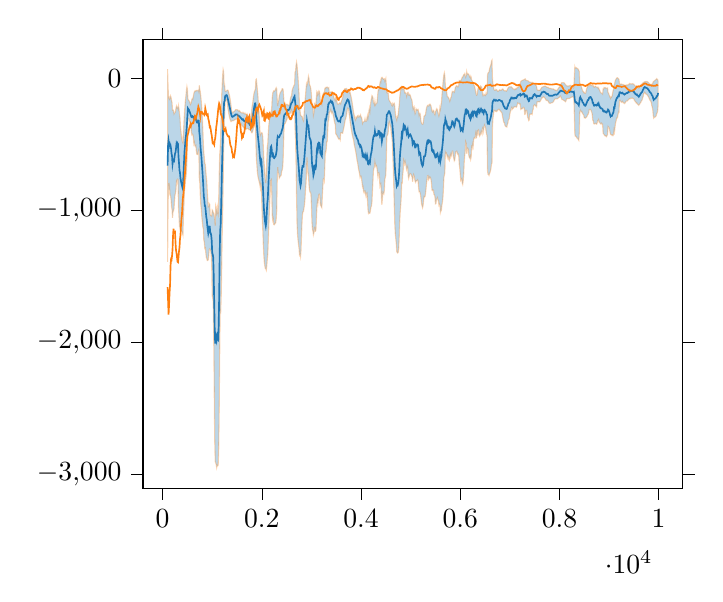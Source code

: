 % This file was created by tikzplotlib v0.9.1.
\begin{tikzpicture}

\definecolor{color0}{rgb}{1,0.498,0.055}
\definecolor{color1}{rgb}{0.122,0.467,0.706}

\begin{axis}[
tick align=outside,
tick pos=both,
x grid style={white!69.02!black},
xmin=-394.5, xmax=10484.5,
xtick style={color=black},
y grid style={white!69.02!black},
ymin=-3104.977, ymax=291.554,
ytick style={color=black}
]
\path [draw=color0, fill=color1, opacity=0.3]
(axis cs:100,-1390.731)
--(axis cs:100,68.309)
--(axis cs:110,-66.211)
--(axis cs:120,-147.104)
--(axis cs:130,-143.777)
--(axis cs:140,-158.887)
--(axis cs:150,-152.174)
--(axis cs:160,-133.845)
--(axis cs:170,-144.637)
--(axis cs:180,-167.688)
--(axis cs:190,-184.298)
--(axis cs:200,-241.357)
--(axis cs:210,-239.829)
--(axis cs:220,-245.219)
--(axis cs:230,-270.729)
--(axis cs:240,-263.977)
--(axis cs:250,-260.184)
--(axis cs:260,-250.675)
--(axis cs:270,-223.932)
--(axis cs:280,-210.878)
--(axis cs:290,-223.793)
--(axis cs:300,-219.212)
--(axis cs:310,-230.302)
--(axis cs:320,-207.49)
--(axis cs:330,-231.046)
--(axis cs:340,-269.106)
--(axis cs:350,-298.004)
--(axis cs:360,-362.271)
--(axis cs:370,-402.94)
--(axis cs:380,-438.47)
--(axis cs:390,-461.647)
--(axis cs:400,-479.994)
--(axis cs:410,-489.401)
--(axis cs:420,-407.831)
--(axis cs:430,-334.49)
--(axis cs:440,-266.372)
--(axis cs:450,-212.15)
--(axis cs:460,-162.017)
--(axis cs:470,-130.74)
--(axis cs:480,-89.985)
--(axis cs:490,-63.221)
--(axis cs:500,-84.303)
--(axis cs:510,-154.608)
--(axis cs:520,-164.488)
--(axis cs:530,-169.366)
--(axis cs:540,-174.631)
--(axis cs:550,-184.435)
--(axis cs:560,-198.896)
--(axis cs:570,-192.92)
--(axis cs:580,-178.108)
--(axis cs:590,-159.61)
--(axis cs:600,-153.087)
--(axis cs:610,-158.578)
--(axis cs:620,-133.724)
--(axis cs:630,-113.415)
--(axis cs:640,-103.25)
--(axis cs:650,-96.375)
--(axis cs:660,-94.857)
--(axis cs:670,-98.389)
--(axis cs:680,-92.709)
--(axis cs:690,-92.354)
--(axis cs:700,-94.564)
--(axis cs:710,-92.153)
--(axis cs:720,-89.278)
--(axis cs:730,-102.365)
--(axis cs:740,-53.548)
--(axis cs:750,-84.135)
--(axis cs:760,-103.633)
--(axis cs:770,-136.73)
--(axis cs:780,-177.969)
--(axis cs:790,-230.832)
--(axis cs:800,-295.797)
--(axis cs:810,-376.471)
--(axis cs:820,-483.976)
--(axis cs:830,-562.358)
--(axis cs:840,-597.052)
--(axis cs:850,-644.367)
--(axis cs:860,-652.112)
--(axis cs:870,-699.949)
--(axis cs:880,-743.299)
--(axis cs:890,-777.641)
--(axis cs:900,-846.891)
--(axis cs:910,-912.369)
--(axis cs:920,-973.847)
--(axis cs:930,-968.449)
--(axis cs:940,-949.574)
--(axis cs:950,-955.207)
--(axis cs:960,-1036.511)
--(axis cs:970,-1040.528)
--(axis cs:980,-1038.678)
--(axis cs:990,-1043.183)
--(axis cs:1000,-997.405)
--(axis cs:1010,-1003.074)
--(axis cs:1020,-1016.413)
--(axis cs:1030,-1024.102)
--(axis cs:1040,-1043.51)
--(axis cs:1050,-1061.199)
--(axis cs:1060,-1116.669)
--(axis cs:1070,-970.424)
--(axis cs:1080,-985.899)
--(axis cs:1090,-1013.176)
--(axis cs:1100,-979.375)
--(axis cs:1110,-1016.005)
--(axis cs:1120,-1030.49)
--(axis cs:1130,-933.558)
--(axis cs:1140,-743.802)
--(axis cs:1150,-585.277)
--(axis cs:1160,-531.36)
--(axis cs:1170,-438.012)
--(axis cs:1180,-268.491)
--(axis cs:1190,-134.347)
--(axis cs:1200,-57.77)
--(axis cs:1210,21.616)
--(axis cs:1220,66.347)
--(axis cs:1230,49.005)
--(axis cs:1240,-55.668)
--(axis cs:1250,-50.226)
--(axis cs:1260,-97.142)
--(axis cs:1270,-98.682)
--(axis cs:1280,-97.124)
--(axis cs:1290,-95.579)
--(axis cs:1300,-91.064)
--(axis cs:1310,-89.716)
--(axis cs:1320,-92.075)
--(axis cs:1330,-104.625)
--(axis cs:1340,-118.153)
--(axis cs:1350,-133.469)
--(axis cs:1360,-153.68)
--(axis cs:1370,-180.791)
--(axis cs:1380,-209.191)
--(axis cs:1390,-243.598)
--(axis cs:1400,-258.888)
--(axis cs:1410,-261.894)
--(axis cs:1420,-255.998)
--(axis cs:1430,-253.998)
--(axis cs:1440,-251.08)
--(axis cs:1450,-248.395)
--(axis cs:1460,-245.957)
--(axis cs:1470,-237.716)
--(axis cs:1480,-237.651)
--(axis cs:1490,-237.514)
--(axis cs:1500,-237.886)
--(axis cs:1510,-239.04)
--(axis cs:1520,-242.457)
--(axis cs:1530,-246.457)
--(axis cs:1540,-250.092)
--(axis cs:1550,-245.364)
--(axis cs:1560,-250.634)
--(axis cs:1570,-256.254)
--(axis cs:1580,-258.721)
--(axis cs:1590,-260.57)
--(axis cs:1600,-263.509)
--(axis cs:1610,-262.74)
--(axis cs:1620,-257.68)
--(axis cs:1630,-263.193)
--(axis cs:1640,-267.575)
--(axis cs:1650,-269.713)
--(axis cs:1660,-263.99)
--(axis cs:1670,-272.058)
--(axis cs:1680,-274.129)
--(axis cs:1690,-274.252)
--(axis cs:1700,-274.607)
--(axis cs:1710,-279.066)
--(axis cs:1720,-287.427)
--(axis cs:1730,-287.666)
--(axis cs:1740,-288.401)
--(axis cs:1750,-305.508)
--(axis cs:1760,-318.756)
--(axis cs:1770,-319.433)
--(axis cs:1780,-300.13)
--(axis cs:1790,-268.206)
--(axis cs:1800,-222.689)
--(axis cs:1810,-200.625)
--(axis cs:1820,-174.727)
--(axis cs:1830,-141.356)
--(axis cs:1840,-117.799)
--(axis cs:1850,-101.981)
--(axis cs:1860,-93.627)
--(axis cs:1870,-81.074)
--(axis cs:1880,-9.35)
--(axis cs:1890,-5.983)
--(axis cs:1900,-46.007)
--(axis cs:1910,-84.977)
--(axis cs:1920,-125.629)
--(axis cs:1930,-180.704)
--(axis cs:1940,-233.958)
--(axis cs:1950,-305.285)
--(axis cs:1960,-384.583)
--(axis cs:1970,-430.211)
--(axis cs:1980,-419.638)
--(axis cs:1990,-414.378)
--(axis cs:2000,-410.991)
--(axis cs:2010,-418.613)
--(axis cs:2020,-445.583)
--(axis cs:2030,-514.76)
--(axis cs:2040,-612.019)
--(axis cs:2050,-662.788)
--(axis cs:2060,-722.644)
--(axis cs:2070,-753.596)
--(axis cs:2080,-793.968)
--(axis cs:2090,-728.606)
--(axis cs:2100,-610.091)
--(axis cs:2110,-520.345)
--(axis cs:2120,-491.46)
--(axis cs:2130,-419.055)
--(axis cs:2140,-358.294)
--(axis cs:2150,-324.453)
--(axis cs:2160,-297.429)
--(axis cs:2170,-279.717)
--(axis cs:2180,-265.717)
--(axis cs:2190,-261.005)
--(axis cs:2200,-217.321)
--(axis cs:2210,-145.842)
--(axis cs:2220,-111.007)
--(axis cs:2230,-102.66)
--(axis cs:2240,-95.531)
--(axis cs:2250,-99.211)
--(axis cs:2260,-94.021)
--(axis cs:2270,-88.706)
--(axis cs:2280,-79.937)
--(axis cs:2290,-71.585)
--(axis cs:2300,-80.145)
--(axis cs:2310,-154.065)
--(axis cs:2320,-210.011)
--(axis cs:2330,-179.014)
--(axis cs:2340,-170.317)
--(axis cs:2350,-135.701)
--(axis cs:2360,-124.64)
--(axis cs:2370,-109.093)
--(axis cs:2380,-105.475)
--(axis cs:2390,-95.706)
--(axis cs:2400,-91.78)
--(axis cs:2410,-78.785)
--(axis cs:2420,-79.366)
--(axis cs:2430,-87.623)
--(axis cs:2440,-135.798)
--(axis cs:2450,-209.549)
--(axis cs:2460,-202.967)
--(axis cs:2470,-204.236)
--(axis cs:2480,-201.694)
--(axis cs:2490,-199.881)
--(axis cs:2500,-197.687)
--(axis cs:2510,-196.879)
--(axis cs:2520,-202.717)
--(axis cs:2530,-202.251)
--(axis cs:2540,-207.645)
--(axis cs:2550,-204.911)
--(axis cs:2560,-194.778)
--(axis cs:2570,-169.93)
--(axis cs:2580,-150.161)
--(axis cs:2590,-136.532)
--(axis cs:2600,-131.471)
--(axis cs:2610,-93.064)
--(axis cs:2620,-81.342)
--(axis cs:2630,-70.186)
--(axis cs:2640,-61.448)
--(axis cs:2650,-52.774)
--(axis cs:2660,-48.132)
--(axis cs:2670,47.286)
--(axis cs:2680,55.25)
--(axis cs:2690,99.063)
--(axis cs:2700,122.614)
--(axis cs:2710,99.629)
--(axis cs:2720,53.468)
--(axis cs:2730,6.136)
--(axis cs:2740,-52.039)
--(axis cs:2750,-116.813)
--(axis cs:2760,-203.63)
--(axis cs:2770,-245.162)
--(axis cs:2780,-275.194)
--(axis cs:2790,-285.301)
--(axis cs:2800,-286.475)
--(axis cs:2810,-288.7)
--(axis cs:2820,-298.267)
--(axis cs:2830,-315.552)
--(axis cs:2840,-323.184)
--(axis cs:2850,-282.311)
--(axis cs:2860,-223.996)
--(axis cs:2870,-172.523)
--(axis cs:2880,-131.448)
--(axis cs:2890,-82.824)
--(axis cs:2900,-41.936)
--(axis cs:2910,-52.814)
--(axis cs:2920,-36.92)
--(axis cs:2930,-14.221)
--(axis cs:2940,15.691)
--(axis cs:2950,0.935)
--(axis cs:2960,-45.404)
--(axis cs:2970,-54.85)
--(axis cs:2980,-63.574)
--(axis cs:2990,-85.232)
--(axis cs:3000,-122.871)
--(axis cs:3010,-182.84)
--(axis cs:3020,-207.567)
--(axis cs:3030,-221.285)
--(axis cs:3040,-281.583)
--(axis cs:3050,-264.298)
--(axis cs:3060,-185.414)
--(axis cs:3070,-224.48)
--(axis cs:3080,-219.773)
--(axis cs:3090,-193.918)
--(axis cs:3100,-137.505)
--(axis cs:3110,-99.818)
--(axis cs:3120,-105.519)
--(axis cs:3130,-126.972)
--(axis cs:3140,-117.16)
--(axis cs:3150,-95.657)
--(axis cs:3160,-99.355)
--(axis cs:3170,-119.697)
--(axis cs:3180,-177.372)
--(axis cs:3190,-180.358)
--(axis cs:3200,-193.046)
--(axis cs:3210,-199.975)
--(axis cs:3220,-138.611)
--(axis cs:3230,-122.742)
--(axis cs:3240,-115.942)
--(axis cs:3250,-108.066)
--(axis cs:3260,-105.898)
--(axis cs:3270,-78.442)
--(axis cs:3280,-71.971)
--(axis cs:3290,-75.133)
--(axis cs:3300,-68.19)
--(axis cs:3310,-67.868)
--(axis cs:3320,-66.979)
--(axis cs:3330,-73.579)
--(axis cs:3340,-74.109)
--(axis cs:3350,-71.127)
--(axis cs:3360,-105.454)
--(axis cs:3370,-107.793)
--(axis cs:3380,-105.6)
--(axis cs:3390,-103.122)
--(axis cs:3400,-104.099)
--(axis cs:3410,-105.429)
--(axis cs:3420,-104.585)
--(axis cs:3430,-112.924)
--(axis cs:3440,-128.223)
--(axis cs:3450,-139.913)
--(axis cs:3460,-152.098)
--(axis cs:3470,-159.485)
--(axis cs:3480,-168.218)
--(axis cs:3490,-144.764)
--(axis cs:3500,-158.102)
--(axis cs:3510,-166.209)
--(axis cs:3520,-187.306)
--(axis cs:3530,-195.144)
--(axis cs:3540,-196.237)
--(axis cs:3550,-194.351)
--(axis cs:3560,-192.154)
--(axis cs:3570,-186.044)
--(axis cs:3580,-186.608)
--(axis cs:3590,-193.577)
--(axis cs:3600,-176.196)
--(axis cs:3610,-167.958)
--(axis cs:3620,-157.946)
--(axis cs:3630,-145.695)
--(axis cs:3640,-125.993)
--(axis cs:3650,-112.144)
--(axis cs:3660,-90.822)
--(axis cs:3670,-79.921)
--(axis cs:3680,-79.493)
--(axis cs:3690,-79.229)
--(axis cs:3700,-78.25)
--(axis cs:3710,-77.651)
--(axis cs:3720,-85.697)
--(axis cs:3730,-94.477)
--(axis cs:3740,-99.22)
--(axis cs:3750,-102.62)
--(axis cs:3760,-103.126)
--(axis cs:3770,-112.077)
--(axis cs:3780,-107.136)
--(axis cs:3790,-123.045)
--(axis cs:3800,-139.983)
--(axis cs:3810,-159.16)
--(axis cs:3820,-180.834)
--(axis cs:3830,-206.193)
--(axis cs:3840,-234.156)
--(axis cs:3850,-258.541)
--(axis cs:3860,-276.118)
--(axis cs:3870,-292.878)
--(axis cs:3880,-308.558)
--(axis cs:3890,-316.257)
--(axis cs:3900,-294.609)
--(axis cs:3910,-301.121)
--(axis cs:3920,-293.611)
--(axis cs:3930,-284.232)
--(axis cs:3940,-280.854)
--(axis cs:3950,-293.894)
--(axis cs:3960,-293.768)
--(axis cs:3970,-287.251)
--(axis cs:3980,-283.394)
--(axis cs:3990,-276.758)
--(axis cs:4000,-296.588)
--(axis cs:4010,-294.987)
--(axis cs:4020,-313.292)
--(axis cs:4030,-341.669)
--(axis cs:4040,-331.543)
--(axis cs:4050,-331.11)
--(axis cs:4060,-328.458)
--(axis cs:4070,-324.285)
--(axis cs:4080,-305.565)
--(axis cs:4090,-325.033)
--(axis cs:4100,-326.916)
--(axis cs:4110,-321.509)
--(axis cs:4120,-298.032)
--(axis cs:4130,-280.892)
--(axis cs:4140,-302.391)
--(axis cs:4150,-278.497)
--(axis cs:4160,-243.438)
--(axis cs:4170,-225.454)
--(axis cs:4180,-248.082)
--(axis cs:4190,-199.279)
--(axis cs:4200,-172.533)
--(axis cs:4210,-153.145)
--(axis cs:4220,-131.248)
--(axis cs:4230,-135.721)
--(axis cs:4240,-146.815)
--(axis cs:4250,-185.543)
--(axis cs:4260,-187.169)
--(axis cs:4270,-199.442)
--(axis cs:4280,-171.787)
--(axis cs:4290,-202.062)
--(axis cs:4300,-195.33)
--(axis cs:4310,-191.446)
--(axis cs:4320,-188.753)
--(axis cs:4330,-149.614)
--(axis cs:4340,-107.713)
--(axis cs:4350,-79.752)
--(axis cs:4360,-85.747)
--(axis cs:4370,-66.52)
--(axis cs:4380,-38.54)
--(axis cs:4390,-20.771)
--(axis cs:4400,-28.546)
--(axis cs:4410,4.844)
--(axis cs:4420,1.887)
--(axis cs:4430,5.05)
--(axis cs:4440,-1.472)
--(axis cs:4450,-8.244)
--(axis cs:4460,-4.813)
--(axis cs:4470,-4.086)
--(axis cs:4480,-22.048)
--(axis cs:4490,-13.384)
--(axis cs:4500,-1.177)
--(axis cs:4510,-51.781)
--(axis cs:4520,-110.419)
--(axis cs:4530,-111.655)
--(axis cs:4540,-108.329)
--(axis cs:4550,-115.983)
--(axis cs:4560,-158.977)
--(axis cs:4570,-169.439)
--(axis cs:4580,-174.773)
--(axis cs:4590,-181.034)
--(axis cs:4600,-187.923)
--(axis cs:4610,-191.145)
--(axis cs:4620,-205.942)
--(axis cs:4630,-210.07)
--(axis cs:4640,-191.823)
--(axis cs:4650,-200.553)
--(axis cs:4660,-192.167)
--(axis cs:4670,-189.128)
--(axis cs:4680,-211.137)
--(axis cs:4690,-255.993)
--(axis cs:4700,-289.164)
--(axis cs:4710,-303.006)
--(axis cs:4720,-316.709)
--(axis cs:4730,-290.476)
--(axis cs:4740,-294.64)
--(axis cs:4750,-270.522)
--(axis cs:4760,-231.041)
--(axis cs:4770,-201.673)
--(axis cs:4780,-144.198)
--(axis cs:4790,-109.921)
--(axis cs:4800,-77.48)
--(axis cs:4810,-63.799)
--(axis cs:4820,-61.114)
--(axis cs:4830,-83.808)
--(axis cs:4840,-77.636)
--(axis cs:4850,-69.747)
--(axis cs:4860,-85.381)
--(axis cs:4870,-84.984)
--(axis cs:4880,-109.56)
--(axis cs:4890,-106.911)
--(axis cs:4900,-112.151)
--(axis cs:4910,-113.89)
--(axis cs:4920,-136.528)
--(axis cs:4930,-119.941)
--(axis cs:4940,-107.211)
--(axis cs:4950,-106.307)
--(axis cs:4960,-126.97)
--(axis cs:4970,-130.039)
--(axis cs:4980,-122.033)
--(axis cs:4990,-127.034)
--(axis cs:5000,-137.439)
--(axis cs:5010,-154.161)
--(axis cs:5020,-158.856)
--(axis cs:5030,-173.079)
--(axis cs:5040,-209.894)
--(axis cs:5050,-233.633)
--(axis cs:5060,-221.163)
--(axis cs:5070,-215.099)
--(axis cs:5080,-244.564)
--(axis cs:5090,-268.556)
--(axis cs:5100,-258.618)
--(axis cs:5110,-231.044)
--(axis cs:5120,-237.778)
--(axis cs:5130,-242.031)
--(axis cs:5140,-237.124)
--(axis cs:5150,-234.964)
--(axis cs:5160,-251.968)
--(axis cs:5170,-280.472)
--(axis cs:5180,-263.537)
--(axis cs:5190,-264.924)
--(axis cs:5200,-289.361)
--(axis cs:5210,-328.346)
--(axis cs:5220,-339.189)
--(axis cs:5230,-346.709)
--(axis cs:5240,-348.63)
--(axis cs:5250,-346.884)
--(axis cs:5260,-317.481)
--(axis cs:5270,-287.719)
--(axis cs:5280,-282.808)
--(axis cs:5290,-282.691)
--(axis cs:5300,-271.406)
--(axis cs:5310,-244.673)
--(axis cs:5320,-223.536)
--(axis cs:5330,-212.527)
--(axis cs:5340,-206.849)
--(axis cs:5350,-203.228)
--(axis cs:5360,-210.225)
--(axis cs:5370,-209.656)
--(axis cs:5380,-197.504)
--(axis cs:5390,-195.441)
--(axis cs:5400,-201.703)
--(axis cs:5410,-209.161)
--(axis cs:5420,-226.319)
--(axis cs:5430,-249.213)
--(axis cs:5440,-255.337)
--(axis cs:5450,-242.841)
--(axis cs:5460,-242.554)
--(axis cs:5470,-254.592)
--(axis cs:5480,-271.557)
--(axis cs:5490,-277.538)
--(axis cs:5500,-249.557)
--(axis cs:5510,-249.476)
--(axis cs:5520,-232.527)
--(axis cs:5530,-238.754)
--(axis cs:5540,-236.062)
--(axis cs:5550,-260.389)
--(axis cs:5560,-271.192)
--(axis cs:5570,-286.109)
--(axis cs:5580,-271.555)
--(axis cs:5590,-221.337)
--(axis cs:5600,-234.043)
--(axis cs:5610,-205.032)
--(axis cs:5620,-186.45)
--(axis cs:5630,-131.683)
--(axis cs:5640,-87.96)
--(axis cs:5650,-44.516)
--(axis cs:5660,-3.286)
--(axis cs:5670,27.894)
--(axis cs:5680,41.938)
--(axis cs:5690,17.824)
--(axis cs:5700,-55.477)
--(axis cs:5710,-74.324)
--(axis cs:5720,-87.46)
--(axis cs:5730,-114.47)
--(axis cs:5740,-139.383)
--(axis cs:5750,-140.872)
--(axis cs:5760,-143.704)
--(axis cs:5770,-154.813)
--(axis cs:5780,-160.505)
--(axis cs:5790,-174.472)
--(axis cs:5800,-160.929)
--(axis cs:5810,-146.514)
--(axis cs:5820,-140.56)
--(axis cs:5830,-116.447)
--(axis cs:5840,-99.586)
--(axis cs:5850,-103.212)
--(axis cs:5860,-100.244)
--(axis cs:5870,-100.651)
--(axis cs:5880,-105.428)
--(axis cs:5890,-90.833)
--(axis cs:5900,-70.34)
--(axis cs:5910,-64.415)
--(axis cs:5920,-57.566)
--(axis cs:5930,-56.595)
--(axis cs:5940,-58.99)
--(axis cs:5950,-65.85)
--(axis cs:5960,-65.241)
--(axis cs:5970,-49.33)
--(axis cs:5980,-16.681)
--(axis cs:5990,-18.072)
--(axis cs:6000,-18.923)
--(axis cs:6010,-16.569)
--(axis cs:6020,-13.435)
--(axis cs:6030,-2.369)
--(axis cs:6040,7.946)
--(axis cs:6050,5.878)
--(axis cs:6060,19.191)
--(axis cs:6070,27.95)
--(axis cs:6080,25.802)
--(axis cs:6090,33.928)
--(axis cs:6100,18.444)
--(axis cs:6110,7.669)
--(axis cs:6120,19.753)
--(axis cs:6130,49.953)
--(axis cs:6140,30.493)
--(axis cs:6150,35.596)
--(axis cs:6160,32.381)
--(axis cs:6170,31.89)
--(axis cs:6180,19.988)
--(axis cs:6190,10.723)
--(axis cs:6200,17.361)
--(axis cs:6210,1.467)
--(axis cs:6220,8.296)
--(axis cs:6230,-15.056)
--(axis cs:6240,-20.683)
--(axis cs:6250,-22.172)
--(axis cs:6260,-34.543)
--(axis cs:6270,-49.715)
--(axis cs:6280,-52.959)
--(axis cs:6290,-62.017)
--(axis cs:6300,-79.859)
--(axis cs:6310,-96.968)
--(axis cs:6320,-119.751)
--(axis cs:6330,-128.508)
--(axis cs:6340,-126.228)
--(axis cs:6350,-94.225)
--(axis cs:6360,-75.337)
--(axis cs:6370,-72.847)
--(axis cs:6380,-80.242)
--(axis cs:6390,-81.169)
--(axis cs:6400,-70.445)
--(axis cs:6410,-58.33)
--(axis cs:6420,-61.461)
--(axis cs:6430,-65.416)
--(axis cs:6440,-79.242)
--(axis cs:6450,-114.308)
--(axis cs:6460,-133.534)
--(axis cs:6470,-130.42)
--(axis cs:6480,-121.454)
--(axis cs:6490,-126.137)
--(axis cs:6500,-127.461)
--(axis cs:6510,-130.845)
--(axis cs:6520,-112.34)
--(axis cs:6530,-119.977)
--(axis cs:6540,-117.725)
--(axis cs:6550,26.662)
--(axis cs:6560,38.745)
--(axis cs:6570,44.277)
--(axis cs:6580,47.288)
--(axis cs:6590,71.076)
--(axis cs:6600,82.375)
--(axis cs:6610,96.294)
--(axis cs:6620,104.749)
--(axis cs:6630,130.747)
--(axis cs:6640,137.166)
--(axis cs:6650,-3.448)
--(axis cs:6660,-44.322)
--(axis cs:6670,-60.191)
--(axis cs:6680,-83.888)
--(axis cs:6690,-90.087)
--(axis cs:6700,-91.412)
--(axis cs:6710,-90.677)
--(axis cs:6720,-83.648)
--(axis cs:6730,-86.707)
--(axis cs:6740,-88.729)
--(axis cs:6750,-98.033)
--(axis cs:6760,-99.731)
--(axis cs:6770,-96.685)
--(axis cs:6780,-94.38)
--(axis cs:6790,-88.149)
--(axis cs:6800,-90.788)
--(axis cs:6810,-88.757)
--(axis cs:6820,-92.259)
--(axis cs:6830,-89.848)
--(axis cs:6840,-85.695)
--(axis cs:6850,-80.322)
--(axis cs:6860,-80.429)
--(axis cs:6870,-86.892)
--(axis cs:6880,-93.761)
--(axis cs:6890,-94.915)
--(axis cs:6900,-93.753)
--(axis cs:6910,-95.856)
--(axis cs:6920,-94.932)
--(axis cs:6930,-97.966)
--(axis cs:6940,-93.368)
--(axis cs:6950,-84.117)
--(axis cs:6960,-77.284)
--(axis cs:6970,-70.742)
--(axis cs:6980,-66.223)
--(axis cs:6990,-64.86)
--(axis cs:7000,-63.621)
--(axis cs:7010,-65.852)
--(axis cs:7020,-65.38)
--(axis cs:7030,-64.041)
--(axis cs:7040,-71.3)
--(axis cs:7050,-71.52)
--(axis cs:7060,-79.401)
--(axis cs:7070,-80.102)
--(axis cs:7080,-80.452)
--(axis cs:7090,-82.662)
--(axis cs:7100,-86.793)
--(axis cs:7110,-82.824)
--(axis cs:7120,-78.502)
--(axis cs:7130,-80.753)
--(axis cs:7140,-73.416)
--(axis cs:7150,-72.624)
--(axis cs:7160,-69.44)
--(axis cs:7170,-64.115)
--(axis cs:7180,-64.819)
--(axis cs:7190,-58.126)
--(axis cs:7200,-43.929)
--(axis cs:7210,-41.603)
--(axis cs:7220,-24.864)
--(axis cs:7230,-19.775)
--(axis cs:7240,-18.469)
--(axis cs:7250,-16.427)
--(axis cs:7260,-14.753)
--(axis cs:7270,-13.417)
--(axis cs:7280,-10.535)
--(axis cs:7290,-10.865)
--(axis cs:7300,-6.481)
--(axis cs:7310,-4.613)
--(axis cs:7320,-14.352)
--(axis cs:7330,-15.595)
--(axis cs:7340,-17.906)
--(axis cs:7350,-17.764)
--(axis cs:7360,-18.308)
--(axis cs:7370,-20.165)
--(axis cs:7380,-26.549)
--(axis cs:7390,-26.663)
--(axis cs:7400,-28.645)
--(axis cs:7410,-30.173)
--(axis cs:7420,-30.49)
--(axis cs:7430,-33.408)
--(axis cs:7440,-31.546)
--(axis cs:7450,-30.075)
--(axis cs:7460,-36.11)
--(axis cs:7470,-37.138)
--(axis cs:7480,-42.802)
--(axis cs:7490,-42.275)
--(axis cs:7500,-41.906)
--(axis cs:7510,-46.938)
--(axis cs:7520,-52.668)
--(axis cs:7530,-54.104)
--(axis cs:7540,-61.821)
--(axis cs:7550,-87.212)
--(axis cs:7560,-89.087)
--(axis cs:7570,-90.721)
--(axis cs:7580,-92.209)
--(axis cs:7590,-90.387)
--(axis cs:7600,-90.918)
--(axis cs:7610,-90.361)
--(axis cs:7620,-82.424)
--(axis cs:7630,-78.239)
--(axis cs:7640,-70.494)
--(axis cs:7650,-67.287)
--(axis cs:7660,-64.996)
--(axis cs:7670,-65.241)
--(axis cs:7680,-61.956)
--(axis cs:7690,-61.151)
--(axis cs:7700,-61.476)
--(axis cs:7710,-58.439)
--(axis cs:7720,-59.791)
--(axis cs:7730,-62.999)
--(axis cs:7740,-66.503)
--(axis cs:7750,-69.111)
--(axis cs:7760,-68.562)
--(axis cs:7770,-67.101)
--(axis cs:7780,-73.037)
--(axis cs:7790,-75.031)
--(axis cs:7800,-74.78)
--(axis cs:7810,-75.855)
--(axis cs:7820,-77.539)
--(axis cs:7830,-76.89)
--(axis cs:7840,-80.202)
--(axis cs:7850,-79.825)
--(axis cs:7860,-80.568)
--(axis cs:7870,-80.945)
--(axis cs:7880,-81.068)
--(axis cs:7890,-85.555)
--(axis cs:7900,-86.107)
--(axis cs:7910,-89.553)
--(axis cs:7920,-89.225)
--(axis cs:7930,-92.197)
--(axis cs:7940,-93.792)
--(axis cs:7950,-90.047)
--(axis cs:7960,-85.841)
--(axis cs:7970,-81.596)
--(axis cs:7980,-75.068)
--(axis cs:7990,-69.814)
--(axis cs:8000,-66.771)
--(axis cs:8010,-60.437)
--(axis cs:8020,-54.549)
--(axis cs:8030,-45.065)
--(axis cs:8040,-34.685)
--(axis cs:8050,-32.562)
--(axis cs:8060,-33.01)
--(axis cs:8070,-33.217)
--(axis cs:8080,-33.751)
--(axis cs:8090,-34.139)
--(axis cs:8100,-36.309)
--(axis cs:8110,-42.436)
--(axis cs:8120,-47.302)
--(axis cs:8130,-51.061)
--(axis cs:8140,-55.271)
--(axis cs:8150,-59.205)
--(axis cs:8160,-58.006)
--(axis cs:8170,-58.87)
--(axis cs:8180,-58.137)
--(axis cs:8190,-59.078)
--(axis cs:8200,-56.199)
--(axis cs:8210,-53.57)
--(axis cs:8220,-53.447)
--(axis cs:8230,-55.799)
--(axis cs:8240,-59.054)
--(axis cs:8250,-60.173)
--(axis cs:8260,-63.298)
--(axis cs:8270,-65.919)
--(axis cs:8280,-72.777)
--(axis cs:8290,-68.062)
--(axis cs:8300,14.801)
--(axis cs:8310,88.821)
--(axis cs:8320,77.457)
--(axis cs:8330,81.35)
--(axis cs:8340,79.248)
--(axis cs:8350,74.938)
--(axis cs:8360,75.082)
--(axis cs:8370,71.699)
--(axis cs:8380,67.462)
--(axis cs:8390,60.082)
--(axis cs:8400,51.13)
--(axis cs:8410,-42.37)
--(axis cs:8420,-43.088)
--(axis cs:8430,-52.187)
--(axis cs:8440,-61.791)
--(axis cs:8450,-73.098)
--(axis cs:8460,-86.788)
--(axis cs:8470,-97.566)
--(axis cs:8480,-99.538)
--(axis cs:8490,-108.432)
--(axis cs:8500,-106.786)
--(axis cs:8510,-112.689)
--(axis cs:8520,-115.065)
--(axis cs:8530,-110.537)
--(axis cs:8540,-90.39)
--(axis cs:8550,-77.391)
--(axis cs:8560,-68.039)
--(axis cs:8570,-57.892)
--(axis cs:8580,-57.26)
--(axis cs:8590,-55.252)
--(axis cs:8600,-55.651)
--(axis cs:8610,-54.685)
--(axis cs:8620,-49.48)
--(axis cs:8630,-45.554)
--(axis cs:8640,-52.322)
--(axis cs:8650,-54.816)
--(axis cs:8660,-57.093)
--(axis cs:8670,-54.801)
--(axis cs:8680,-53.904)
--(axis cs:8690,-63.105)
--(axis cs:8700,-68.737)
--(axis cs:8710,-64.909)
--(axis cs:8720,-60.503)
--(axis cs:8730,-60.687)
--(axis cs:8740,-66.403)
--(axis cs:8750,-67.336)
--(axis cs:8760,-66.325)
--(axis cs:8770,-69.4)
--(axis cs:8780,-77.763)
--(axis cs:8790,-71.307)
--(axis cs:8800,-82.952)
--(axis cs:8810,-89.158)
--(axis cs:8820,-101.576)
--(axis cs:8830,-109.5)
--(axis cs:8840,-110.651)
--(axis cs:8850,-115.698)
--(axis cs:8860,-113.982)
--(axis cs:8870,-119.617)
--(axis cs:8880,-80.228)
--(axis cs:8890,-81.364)
--(axis cs:8900,-69.448)
--(axis cs:8910,-71.664)
--(axis cs:8920,-72.9)
--(axis cs:8930,-70.594)
--(axis cs:8940,-77.578)
--(axis cs:8950,-77.201)
--(axis cs:8960,-74.901)
--(axis cs:8970,-73.657)
--(axis cs:8980,-109.232)
--(axis cs:8990,-112.177)
--(axis cs:9000,-125.155)
--(axis cs:9010,-132.444)
--(axis cs:9020,-143.767)
--(axis cs:9030,-152.313)
--(axis cs:9040,-140.592)
--(axis cs:9050,-143.936)
--(axis cs:9060,-135.128)
--(axis cs:9070,-115.51)
--(axis cs:9080,-95.221)
--(axis cs:9090,-83.64)
--(axis cs:9100,-53.377)
--(axis cs:9110,-42.177)
--(axis cs:9120,-24.569)
--(axis cs:9130,-12.156)
--(axis cs:9140,-7.821)
--(axis cs:9150,1.526)
--(axis cs:9160,2.715)
--(axis cs:9170,3.957)
--(axis cs:9180,-0.501)
--(axis cs:9190,-3.117)
--(axis cs:9200,-8.354)
--(axis cs:9210,-40.713)
--(axis cs:9220,-44.692)
--(axis cs:9230,-46.865)
--(axis cs:9240,-43.715)
--(axis cs:9250,-43.558)
--(axis cs:9260,-45.729)
--(axis cs:9270,-46.732)
--(axis cs:9280,-48.394)
--(axis cs:9290,-47.712)
--(axis cs:9300,-50.133)
--(axis cs:9310,-54.831)
--(axis cs:9320,-53.176)
--(axis cs:9330,-52.157)
--(axis cs:9340,-55.344)
--(axis cs:9350,-51.266)
--(axis cs:9360,-50.514)
--(axis cs:9370,-51.805)
--(axis cs:9380,-48.846)
--(axis cs:9390,-49.956)
--(axis cs:9400,-45.489)
--(axis cs:9410,-39.533)
--(axis cs:9420,-43.301)
--(axis cs:9430,-42.247)
--(axis cs:9440,-41.142)
--(axis cs:9450,-43.835)
--(axis cs:9460,-42.433)
--(axis cs:9470,-40.723)
--(axis cs:9480,-43.494)
--(axis cs:9490,-42.615)
--(axis cs:9500,-44.12)
--(axis cs:9510,-52.846)
--(axis cs:9520,-53.977)
--(axis cs:9530,-58.665)
--(axis cs:9540,-60.748)
--(axis cs:9550,-59.904)
--(axis cs:9560,-57.788)
--(axis cs:9570,-64.144)
--(axis cs:9580,-67.309)
--(axis cs:9590,-68.508)
--(axis cs:9600,-74.427)
--(axis cs:9610,-69.236)
--(axis cs:9620,-63.922)
--(axis cs:9630,-54.035)
--(axis cs:9640,-49.642)
--(axis cs:9650,-48.02)
--(axis cs:9660,-44.527)
--(axis cs:9670,-40.894)
--(axis cs:9680,-35.903)
--(axis cs:9690,-32.708)
--(axis cs:9700,-31.715)
--(axis cs:9710,-27.979)
--(axis cs:9720,-26.386)
--(axis cs:9730,-26.179)
--(axis cs:9740,-24.315)
--(axis cs:9750,-24.013)
--(axis cs:9760,-26.627)
--(axis cs:9770,-25.328)
--(axis cs:9780,-27.195)
--(axis cs:9790,-30.779)
--(axis cs:9800,-35.616)
--(axis cs:9810,-38.201)
--(axis cs:9820,-44.116)
--(axis cs:9830,-46.82)
--(axis cs:9840,-46.909)
--(axis cs:9850,-48.896)
--(axis cs:9860,-46.201)
--(axis cs:9870,-42.061)
--(axis cs:9880,-39.004)
--(axis cs:9890,-26.585)
--(axis cs:9900,-24.516)
--(axis cs:9910,-19.643)
--(axis cs:9920,-16.842)
--(axis cs:9930,-14.659)
--(axis cs:9940,-10.656)
--(axis cs:9950,-8.346)
--(axis cs:9960,-2.858)
--(axis cs:9970,-7.559)
--(axis cs:9980,-9.518)
--(axis cs:9990,-25.064)
--(axis cs:9990,-197.168)
--(axis cs:9990,-197.168)
--(axis cs:9980,-248.571)
--(axis cs:9970,-261.911)
--(axis cs:9960,-268.849)
--(axis cs:9950,-284.881)
--(axis cs:9940,-289.19)
--(axis cs:9930,-294.172)
--(axis cs:9920,-295.268)
--(axis cs:9910,-296.833)
--(axis cs:9900,-302.041)
--(axis cs:9890,-279.684)
--(axis cs:9880,-236.07)
--(axis cs:9870,-218.734)
--(axis cs:9860,-205.907)
--(axis cs:9850,-181.58)
--(axis cs:9840,-174.847)
--(axis cs:9830,-167.041)
--(axis cs:9820,-165.289)
--(axis cs:9810,-155.666)
--(axis cs:9800,-144.092)
--(axis cs:9790,-139.455)
--(axis cs:9780,-132.483)
--(axis cs:9770,-127.729)
--(axis cs:9760,-121.661)
--(axis cs:9750,-121.698)
--(axis cs:9740,-119.221)
--(axis cs:9730,-113.059)
--(axis cs:9720,-106.499)
--(axis cs:9710,-113.505)
--(axis cs:9700,-116.33)
--(axis cs:9690,-136.259)
--(axis cs:9680,-145.485)
--(axis cs:9670,-161.721)
--(axis cs:9660,-169.965)
--(axis cs:9650,-171.143)
--(axis cs:9640,-184.363)
--(axis cs:9630,-186.046)
--(axis cs:9620,-195.019)
--(axis cs:9610,-198.373)
--(axis cs:9600,-205.316)
--(axis cs:9590,-200.709)
--(axis cs:9580,-199.987)
--(axis cs:9570,-193.529)
--(axis cs:9560,-187.313)
--(axis cs:9550,-189.419)
--(axis cs:9540,-179.471)
--(axis cs:9530,-179.867)
--(axis cs:9520,-170.975)
--(axis cs:9510,-168.306)
--(axis cs:9500,-157.928)
--(axis cs:9490,-153.098)
--(axis cs:9480,-154.039)
--(axis cs:9470,-150.381)
--(axis cs:9460,-153.111)
--(axis cs:9450,-151.657)
--(axis cs:9440,-152.942)
--(axis cs:9430,-151.792)
--(axis cs:9420,-157.278)
--(axis cs:9410,-155.26)
--(axis cs:9400,-157.03)
--(axis cs:9390,-164.199)
--(axis cs:9380,-166.416)
--(axis cs:9370,-172.258)
--(axis cs:9360,-172.362)
--(axis cs:9350,-173.435)
--(axis cs:9340,-175.956)
--(axis cs:9330,-184.715)
--(axis cs:9320,-187.937)
--(axis cs:9310,-191.823)
--(axis cs:9300,-189.181)
--(axis cs:9290,-184.233)
--(axis cs:9280,-181.545)
--(axis cs:9270,-175.249)
--(axis cs:9260,-184.124)
--(axis cs:9250,-181.641)
--(axis cs:9240,-177.72)
--(axis cs:9230,-173.426)
--(axis cs:9220,-166.362)
--(axis cs:9210,-172.613)
--(axis cs:9200,-258.795)
--(axis cs:9190,-257.897)
--(axis cs:9180,-276.928)
--(axis cs:9170,-299.046)
--(axis cs:9160,-298.007)
--(axis cs:9150,-310.458)
--(axis cs:9140,-326.291)
--(axis cs:9130,-341.024)
--(axis cs:9120,-371.673)
--(axis cs:9110,-406.814)
--(axis cs:9100,-391.109)
--(axis cs:9090,-425.687)
--(axis cs:9080,-434.025)
--(axis cs:9070,-430.051)
--(axis cs:9060,-433.947)
--(axis cs:9050,-427.971)
--(axis cs:9040,-427.91)
--(axis cs:9030,-426.167)
--(axis cs:9020,-411.052)
--(axis cs:9010,-389.175)
--(axis cs:9000,-376.101)
--(axis cs:8990,-369.95)
--(axis cs:8980,-365.179)
--(axis cs:8970,-426.184)
--(axis cs:8960,-432.756)
--(axis cs:8950,-443.129)
--(axis cs:8940,-440.498)
--(axis cs:8930,-434.485)
--(axis cs:8920,-436.65)
--(axis cs:8910,-434.633)
--(axis cs:8900,-426.534)
--(axis cs:8890,-421.959)
--(axis cs:8880,-417.575)
--(axis cs:8870,-348.667)
--(axis cs:8860,-350.519)
--(axis cs:8850,-340.063)
--(axis cs:8840,-344.255)
--(axis cs:8830,-346.45)
--(axis cs:8820,-341.533)
--(axis cs:8810,-334.203)
--(axis cs:8800,-333.765)
--(axis cs:8790,-313.394)
--(axis cs:8780,-322.94)
--(axis cs:8770,-321.06)
--(axis cs:8760,-340.039)
--(axis cs:8750,-348.202)
--(axis cs:8740,-346.068)
--(axis cs:8730,-342.149)
--(axis cs:8720,-344.226)
--(axis cs:8710,-345.796)
--(axis cs:8700,-347.142)
--(axis cs:8690,-342.389)
--(axis cs:8680,-319.245)
--(axis cs:8670,-317.296)
--(axis cs:8660,-272.409)
--(axis cs:8650,-256.851)
--(axis cs:8640,-247.492)
--(axis cs:8630,-239.094)
--(axis cs:8620,-235.543)
--(axis cs:8610,-237.397)
--(axis cs:8600,-237.217)
--(axis cs:8590,-261.609)
--(axis cs:8580,-273.318)
--(axis cs:8570,-274.404)
--(axis cs:8560,-286.427)
--(axis cs:8550,-293.183)
--(axis cs:8540,-297.317)
--(axis cs:8530,-300.709)
--(axis cs:8520,-302.414)
--(axis cs:8510,-299.808)
--(axis cs:8500,-300.648)
--(axis cs:8490,-280.401)
--(axis cs:8480,-274.094)
--(axis cs:8470,-270.639)
--(axis cs:8460,-263.538)
--(axis cs:8450,-250.81)
--(axis cs:8440,-254.4)
--(axis cs:8430,-250.844)
--(axis cs:8420,-241.831)
--(axis cs:8410,-257.936)
--(axis cs:8400,-415.725)
--(axis cs:8390,-470.752)
--(axis cs:8380,-464.54)
--(axis cs:8370,-459.493)
--(axis cs:8360,-454.32)
--(axis cs:8350,-452.385)
--(axis cs:8340,-443.723)
--(axis cs:8330,-439.412)
--(axis cs:8320,-439.829)
--(axis cs:8310,-424.695)
--(axis cs:8300,-277.366)
--(axis cs:8290,-138.543)
--(axis cs:8280,-139.091)
--(axis cs:8270,-140.666)
--(axis cs:8260,-142.586)
--(axis cs:8250,-141.995)
--(axis cs:8240,-145.356)
--(axis cs:8230,-145.164)
--(axis cs:8220,-148.107)
--(axis cs:8210,-151.836)
--(axis cs:8200,-154.055)
--(axis cs:8190,-154.214)
--(axis cs:8180,-153.601)
--(axis cs:8170,-155.527)
--(axis cs:8160,-153.283)
--(axis cs:8150,-153.909)
--(axis cs:8140,-161.041)
--(axis cs:8130,-173.897)
--(axis cs:8120,-178.241)
--(axis cs:8110,-173.791)
--(axis cs:8100,-170.505)
--(axis cs:8090,-168.447)
--(axis cs:8080,-167.629)
--(axis cs:8070,-162.857)
--(axis cs:8060,-162.162)
--(axis cs:8050,-162.031)
--(axis cs:8040,-153.133)
--(axis cs:8030,-142.324)
--(axis cs:8020,-135.187)
--(axis cs:8010,-138.882)
--(axis cs:8000,-144.787)
--(axis cs:7990,-145.328)
--(axis cs:7980,-148.614)
--(axis cs:7970,-153.777)
--(axis cs:7960,-156.19)
--(axis cs:7950,-156.153)
--(axis cs:7940,-157.169)
--(axis cs:7930,-156.156)
--(axis cs:7920,-156.219)
--(axis cs:7910,-157.86)
--(axis cs:7900,-163.94)
--(axis cs:7890,-168.286)
--(axis cs:7880,-177.212)
--(axis cs:7870,-180.937)
--(axis cs:7860,-184.152)
--(axis cs:7850,-186.199)
--(axis cs:7840,-186.898)
--(axis cs:7830,-186.842)
--(axis cs:7820,-189.635)
--(axis cs:7810,-190.849)
--(axis cs:7800,-188.572)
--(axis cs:7790,-187.878)
--(axis cs:7780,-180.296)
--(axis cs:7770,-171.957)
--(axis cs:7760,-167.337)
--(axis cs:7750,-169.947)
--(axis cs:7740,-168.476)
--(axis cs:7730,-166.013)
--(axis cs:7720,-159.006)
--(axis cs:7710,-153.498)
--(axis cs:7700,-147.544)
--(axis cs:7690,-144.534)
--(axis cs:7680,-140.794)
--(axis cs:7670,-144.868)
--(axis cs:7660,-148.119)
--(axis cs:7650,-144.991)
--(axis cs:7640,-152.352)
--(axis cs:7630,-162.148)
--(axis cs:7620,-167.841)
--(axis cs:7610,-175.286)
--(axis cs:7600,-179.258)
--(axis cs:7590,-178.424)
--(axis cs:7580,-178.17)
--(axis cs:7570,-179.199)
--(axis cs:7560,-177.531)
--(axis cs:7550,-177.356)
--(axis cs:7540,-216.923)
--(axis cs:7530,-211.097)
--(axis cs:7520,-210.562)
--(axis cs:7510,-204.709)
--(axis cs:7500,-199.186)
--(axis cs:7490,-204.01)
--(axis cs:7480,-207.23)
--(axis cs:7470,-238.349)
--(axis cs:7460,-242.598)
--(axis cs:7450,-273.851)
--(axis cs:7440,-269.447)
--(axis cs:7430,-272.728)
--(axis cs:7420,-270.518)
--(axis cs:7410,-273.249)
--(axis cs:7400,-272.977)
--(axis cs:7390,-317.239)
--(axis cs:7380,-320.697)
--(axis cs:7370,-301.904)
--(axis cs:7360,-298.974)
--(axis cs:7350,-268.618)
--(axis cs:7340,-243.583)
--(axis cs:7330,-245.133)
--(axis cs:7320,-243.867)
--(axis cs:7310,-271.61)
--(axis cs:7300,-273.257)
--(axis cs:7290,-227.058)
--(axis cs:7280,-219.823)
--(axis cs:7270,-220.905)
--(axis cs:7260,-226.18)
--(axis cs:7250,-230.973)
--(axis cs:7240,-233.458)
--(axis cs:7230,-229.543)
--(axis cs:7220,-234.205)
--(axis cs:7210,-196.357)
--(axis cs:7200,-197.665)
--(axis cs:7190,-189.854)
--(axis cs:7180,-191.803)
--(axis cs:7170,-190.943)
--(axis cs:7160,-186.763)
--(axis cs:7150,-198.762)
--(axis cs:7140,-215.316)
--(axis cs:7130,-219.219)
--(axis cs:7120,-216.468)
--(axis cs:7110,-216.596)
--(axis cs:7100,-217.943)
--(axis cs:7090,-214.717)
--(axis cs:7080,-218.756)
--(axis cs:7070,-228.181)
--(axis cs:7060,-229.254)
--(axis cs:7050,-234.56)
--(axis cs:7040,-219.58)
--(axis cs:7030,-227.153)
--(axis cs:7020,-246.703)
--(axis cs:7010,-253.956)
--(axis cs:7000,-273.869)
--(axis cs:6990,-304.144)
--(axis cs:6980,-311.284)
--(axis cs:6970,-316.229)
--(axis cs:6960,-342.343)
--(axis cs:6950,-349.354)
--(axis cs:6940,-369.721)
--(axis cs:6930,-367.356)
--(axis cs:6920,-367.013)
--(axis cs:6910,-363.103)
--(axis cs:6900,-356.895)
--(axis cs:6890,-336.828)
--(axis cs:6880,-335.574)
--(axis cs:6870,-323.725)
--(axis cs:6860,-303.154)
--(axis cs:6850,-285.331)
--(axis cs:6840,-261.665)
--(axis cs:6830,-260.431)
--(axis cs:6820,-250.643)
--(axis cs:6810,-250.067)
--(axis cs:6800,-241.594)
--(axis cs:6790,-240.469)
--(axis cs:6780,-234.53)
--(axis cs:6770,-237.97)
--(axis cs:6760,-239.712)
--(axis cs:6750,-244.247)
--(axis cs:6740,-250.664)
--(axis cs:6730,-252.843)
--(axis cs:6720,-246.626)
--(axis cs:6710,-250.364)
--(axis cs:6700,-247.451)
--(axis cs:6690,-246.824)
--(axis cs:6680,-242.563)
--(axis cs:6670,-276.232)
--(axis cs:6660,-304.015)
--(axis cs:6650,-367.889)
--(axis cs:6640,-641.412)
--(axis cs:6630,-651.698)
--(axis cs:6620,-681.899)
--(axis cs:6610,-702.644)
--(axis cs:6600,-714.032)
--(axis cs:6590,-723.783)
--(axis cs:6580,-736.675)
--(axis cs:6570,-729.124)
--(axis cs:6560,-727.78)
--(axis cs:6550,-702.42)
--(axis cs:6540,-431.665)
--(axis cs:6530,-425.511)
--(axis cs:6520,-399.942)
--(axis cs:6510,-375.173)
--(axis cs:6500,-365.5)
--(axis cs:6490,-354.147)
--(axis cs:6480,-365.778)
--(axis cs:6470,-401.875)
--(axis cs:6460,-383.135)
--(axis cs:6450,-377.161)
--(axis cs:6440,-422.256)
--(axis cs:6430,-411.004)
--(axis cs:6420,-401.32)
--(axis cs:6410,-422.158)
--(axis cs:6400,-431.78)
--(axis cs:6390,-438.834)
--(axis cs:6380,-425.778)
--(axis cs:6370,-390.08)
--(axis cs:6360,-393.874)
--(axis cs:6350,-433.496)
--(axis cs:6340,-392.49)
--(axis cs:6330,-450.664)
--(axis cs:6320,-452.839)
--(axis cs:6310,-421.349)
--(axis cs:6300,-448.818)
--(axis cs:6290,-454.357)
--(axis cs:6280,-451.979)
--(axis cs:6270,-468.42)
--(axis cs:6260,-519.024)
--(axis cs:6250,-502.587)
--(axis cs:6240,-530.321)
--(axis cs:6230,-521.725)
--(axis cs:6220,-600.046)
--(axis cs:6210,-615.859)
--(axis cs:6200,-593.18)
--(axis cs:6190,-604.879)
--(axis cs:6180,-597.579)
--(axis cs:6170,-580.158)
--(axis cs:6160,-535.115)
--(axis cs:6150,-529.074)
--(axis cs:6140,-538.182)
--(axis cs:6130,-571.722)
--(axis cs:6120,-490.877)
--(axis cs:6110,-480.443)
--(axis cs:6100,-555.059)
--(axis cs:6090,-588.265)
--(axis cs:6080,-637.739)
--(axis cs:6070,-728.216)
--(axis cs:6060,-775.322)
--(axis cs:6050,-804.955)
--(axis cs:6040,-793.896)
--(axis cs:6030,-762.214)
--(axis cs:6020,-768.13)
--(axis cs:6010,-774.863)
--(axis cs:6000,-728.143)
--(axis cs:5990,-681.288)
--(axis cs:5980,-652.429)
--(axis cs:5970,-590.685)
--(axis cs:5960,-574.347)
--(axis cs:5950,-576.438)
--(axis cs:5940,-565.472)
--(axis cs:5930,-552.439)
--(axis cs:5920,-555.579)
--(axis cs:5910,-557.18)
--(axis cs:5900,-587.008)
--(axis cs:5890,-619.668)
--(axis cs:5880,-626.44)
--(axis cs:5870,-607.95)
--(axis cs:5860,-593.056)
--(axis cs:5850,-552.525)
--(axis cs:5840,-551.556)
--(axis cs:5830,-568.331)
--(axis cs:5820,-587.124)
--(axis cs:5810,-597.631)
--(axis cs:5800,-579.408)
--(axis cs:5790,-596.838)
--(axis cs:5780,-623.956)
--(axis cs:5770,-617.36)
--(axis cs:5760,-592.478)
--(axis cs:5750,-586.57)
--(axis cs:5740,-600.955)
--(axis cs:5730,-581.519)
--(axis cs:5720,-567.138)
--(axis cs:5710,-572.879)
--(axis cs:5700,-561.516)
--(axis cs:5690,-715.17)
--(axis cs:5680,-735.935)
--(axis cs:5670,-752.982)
--(axis cs:5660,-852.306)
--(axis cs:5650,-910.445)
--(axis cs:5640,-942.601)
--(axis cs:5630,-962.907)
--(axis cs:5620,-1000.648)
--(axis cs:5610,-1006.001)
--(axis cs:5600,-1018.739)
--(axis cs:5590,-961.35)
--(axis cs:5580,-952.391)
--(axis cs:5570,-961.295)
--(axis cs:5560,-926.536)
--(axis cs:5550,-923.274)
--(axis cs:5540,-905.269)
--(axis cs:5530,-913.446)
--(axis cs:5520,-919.476)
--(axis cs:5510,-949.654)
--(axis cs:5500,-951.825)
--(axis cs:5490,-899.168)
--(axis cs:5480,-883.879)
--(axis cs:5470,-881.451)
--(axis cs:5460,-849.106)
--(axis cs:5450,-845.015)
--(axis cs:5440,-851.455)
--(axis cs:5430,-847.177)
--(axis cs:5420,-795.644)
--(axis cs:5410,-767.15)
--(axis cs:5400,-752.392)
--(axis cs:5390,-757.07)
--(axis cs:5380,-748.995)
--(axis cs:5370,-760.435)
--(axis cs:5360,-767.738)
--(axis cs:5350,-737.082)
--(axis cs:5340,-739.504)
--(axis cs:5330,-767.499)
--(axis cs:5320,-799.307)
--(axis cs:5310,-838.852)
--(axis cs:5300,-876.616)
--(axis cs:5290,-895.714)
--(axis cs:5280,-901.25)
--(axis cs:5270,-896.988)
--(axis cs:5260,-931.287)
--(axis cs:5250,-968.591)
--(axis cs:5240,-981.655)
--(axis cs:5230,-966.45)
--(axis cs:5220,-953.688)
--(axis cs:5210,-916.648)
--(axis cs:5200,-886.675)
--(axis cs:5190,-866.646)
--(axis cs:5180,-858.316)
--(axis cs:5170,-860.305)
--(axis cs:5160,-828.985)
--(axis cs:5150,-778.14)
--(axis cs:5140,-769.618)
--(axis cs:5130,-776.386)
--(axis cs:5120,-778.015)
--(axis cs:5110,-776.598)
--(axis cs:5100,-788.925)
--(axis cs:5090,-780.742)
--(axis cs:5080,-762.298)
--(axis cs:5070,-740.371)
--(axis cs:5060,-729.231)
--(axis cs:5050,-743.249)
--(axis cs:5040,-785.232)
--(axis cs:5030,-749.355)
--(axis cs:5020,-740.655)
--(axis cs:5010,-728.484)
--(axis cs:5000,-723.383)
--(axis cs:4990,-721.415)
--(axis cs:4980,-730.192)
--(axis cs:4970,-744.462)
--(axis cs:4960,-759.537)
--(axis cs:4950,-739.329)
--(axis cs:4940,-669.796)
--(axis cs:4930,-682.203)
--(axis cs:4920,-692.81)
--(axis cs:4910,-670.747)
--(axis cs:4900,-652.401)
--(axis cs:4890,-632.819)
--(axis cs:4880,-649.678)
--(axis cs:4870,-631.918)
--(axis cs:4860,-620.138)
--(axis cs:4850,-698.421)
--(axis cs:4840,-736.254)
--(axis cs:4830,-795.842)
--(axis cs:4820,-794.222)
--(axis cs:4810,-906.359)
--(axis cs:4800,-962.779)
--(axis cs:4790,-1014.901)
--(axis cs:4780,-1088.63)
--(axis cs:4770,-1201.145)
--(axis cs:4760,-1288.463)
--(axis cs:4750,-1317.405)
--(axis cs:4740,-1323.913)
--(axis cs:4730,-1320.242)
--(axis cs:4720,-1313.294)
--(axis cs:4710,-1251.777)
--(axis cs:4700,-1215.176)
--(axis cs:4690,-1178.168)
--(axis cs:4680,-1103.476)
--(axis cs:4670,-969.204)
--(axis cs:4660,-820.951)
--(axis cs:4650,-676.992)
--(axis cs:4640,-585.749)
--(axis cs:4630,-475.871)
--(axis cs:4620,-443.017)
--(axis cs:4610,-418.108)
--(axis cs:4600,-375.036)
--(axis cs:4590,-360.995)
--(axis cs:4580,-346.706)
--(axis cs:4570,-330.828)
--(axis cs:4560,-340.869)
--(axis cs:4550,-401.677)
--(axis cs:4540,-426.568)
--(axis cs:4530,-433.388)
--(axis cs:4520,-441.945)
--(axis cs:4510,-606.377)
--(axis cs:4500,-732.986)
--(axis cs:4490,-749.394)
--(axis cs:4480,-766.132)
--(axis cs:4470,-850.746)
--(axis cs:4460,-876.966)
--(axis cs:4450,-870.16)
--(axis cs:4440,-863.867)
--(axis cs:4430,-915.032)
--(axis cs:4420,-958.697)
--(axis cs:4410,-892.558)
--(axis cs:4400,-799.106)
--(axis cs:4390,-803.395)
--(axis cs:4380,-815.927)
--(axis cs:4370,-736.169)
--(axis cs:4360,-715.079)
--(axis cs:4350,-717.802)
--(axis cs:4340,-746.497)
--(axis cs:4330,-712.91)
--(axis cs:4320,-678.421)
--(axis cs:4310,-663.025)
--(axis cs:4300,-669.515)
--(axis cs:4290,-655.575)
--(axis cs:4280,-634.076)
--(axis cs:4270,-673.315)
--(axis cs:4260,-681.371)
--(axis cs:4250,-702.81)
--(axis cs:4240,-782.956)
--(axis cs:4230,-859.692)
--(axis cs:4220,-938.507)
--(axis cs:4210,-969.487)
--(axis cs:4200,-976.292)
--(axis cs:4190,-1001.245)
--(axis cs:4180,-1021.914)
--(axis cs:4170,-1023.504)
--(axis cs:4160,-1019.723)
--(axis cs:4150,-1024.313)
--(axis cs:4140,-994.998)
--(axis cs:4130,-923.955)
--(axis cs:4120,-869.019)
--(axis cs:4110,-873.726)
--(axis cs:4100,-893.864)
--(axis cs:4090,-875.267)
--(axis cs:4080,-853.297)
--(axis cs:4070,-854.869)
--(axis cs:4060,-866.975)
--(axis cs:4050,-854.355)
--(axis cs:4040,-819.904)
--(axis cs:4030,-825.124)
--(axis cs:4020,-790.476)
--(axis cs:4010,-761.626)
--(axis cs:4000,-741.129)
--(axis cs:3990,-742.521)
--(axis cs:3980,-750.838)
--(axis cs:3970,-723.221)
--(axis cs:3960,-704.972)
--(axis cs:3950,-689.258)
--(axis cs:3940,-662.937)
--(axis cs:3930,-639.867)
--(axis cs:3920,-623.794)
--(axis cs:3910,-596.948)
--(axis cs:3900,-573.522)
--(axis cs:3890,-550.835)
--(axis cs:3880,-532.257)
--(axis cs:3870,-516.283)
--(axis cs:3860,-498.281)
--(axis cs:3850,-465.876)
--(axis cs:3840,-456.908)
--(axis cs:3830,-440.524)
--(axis cs:3820,-424.493)
--(axis cs:3810,-399.528)
--(axis cs:3800,-380.497)
--(axis cs:3790,-352.926)
--(axis cs:3780,-329.746)
--(axis cs:3770,-293.136)
--(axis cs:3760,-269.215)
--(axis cs:3750,-234.565)
--(axis cs:3740,-228.588)
--(axis cs:3730,-226.602)
--(axis cs:3720,-244.767)
--(axis cs:3710,-273.6)
--(axis cs:3700,-291.698)
--(axis cs:3690,-308.719)
--(axis cs:3680,-317.364)
--(axis cs:3670,-341.114)
--(axis cs:3660,-363.248)
--(axis cs:3650,-380.925)
--(axis cs:3640,-397.142)
--(axis cs:3630,-417.223)
--(axis cs:3620,-416.464)
--(axis cs:3610,-413.19)
--(axis cs:3600,-412.438)
--(axis cs:3590,-414.984)
--(axis cs:3580,-468.011)
--(axis cs:3570,-459.421)
--(axis cs:3560,-458.674)
--(axis cs:3550,-460.594)
--(axis cs:3540,-454.868)
--(axis cs:3530,-444.604)
--(axis cs:3520,-439.204)
--(axis cs:3510,-430.376)
--(axis cs:3500,-427.263)
--(axis cs:3490,-418.703)
--(axis cs:3480,-347.951)
--(axis cs:3470,-339.769)
--(axis cs:3460,-321.571)
--(axis cs:3450,-300.48)
--(axis cs:3440,-283.457)
--(axis cs:3430,-263.826)
--(axis cs:3420,-255.797)
--(axis cs:3410,-264.338)
--(axis cs:3400,-253.858)
--(axis cs:3390,-238.886)
--(axis cs:3380,-251.066)
--(axis cs:3370,-256.68)
--(axis cs:3360,-260.568)
--(axis cs:3350,-317.29)
--(axis cs:3340,-320.144)
--(axis cs:3330,-386.307)
--(axis cs:3320,-477.737)
--(axis cs:3310,-479.165)
--(axis cs:3300,-532.563)
--(axis cs:3290,-560.446)
--(axis cs:3280,-557.121)
--(axis cs:3270,-671.62)
--(axis cs:3260,-774.952)
--(axis cs:3250,-759.311)
--(axis cs:3240,-760.279)
--(axis cs:3230,-824.946)
--(axis cs:3220,-894.208)
--(axis cs:3210,-981.181)
--(axis cs:3200,-974.727)
--(axis cs:3190,-962.548)
--(axis cs:3180,-962.465)
--(axis cs:3170,-893.694)
--(axis cs:3160,-878.142)
--(axis cs:3150,-879.656)
--(axis cs:3140,-914.829)
--(axis cs:3130,-953.696)
--(axis cs:3120,-934.202)
--(axis cs:3110,-977.768)
--(axis cs:3100,-1080.705)
--(axis cs:3090,-1153.152)
--(axis cs:3080,-1160.076)
--(axis cs:3070,-1160.255)
--(axis cs:3060,-1124.044)
--(axis cs:3050,-1174.789)
--(axis cs:3040,-1187.835)
--(axis cs:3030,-1157.965)
--(axis cs:3020,-1146.146)
--(axis cs:3010,-1088.198)
--(axis cs:3000,-971.625)
--(axis cs:2990,-877.949)
--(axis cs:2980,-863.919)
--(axis cs:2970,-861.867)
--(axis cs:2960,-846.407)
--(axis cs:2950,-803.772)
--(axis cs:2940,-735.088)
--(axis cs:2930,-710.13)
--(axis cs:2920,-663.355)
--(axis cs:2910,-598.853)
--(axis cs:2900,-734.782)
--(axis cs:2890,-801.917)
--(axis cs:2880,-852.181)
--(axis cs:2870,-916.299)
--(axis cs:2860,-961.252)
--(axis cs:2850,-984.041)
--(axis cs:2840,-1010.051)
--(axis cs:2830,-1010.867)
--(axis cs:2820,-1031.745)
--(axis cs:2810,-1094.355)
--(axis cs:2800,-1195.904)
--(axis cs:2790,-1306.047)
--(axis cs:2780,-1353.75)
--(axis cs:2770,-1335.896)
--(axis cs:2760,-1340.957)
--(axis cs:2750,-1289.975)
--(axis cs:2740,-1260.054)
--(axis cs:2730,-1227.038)
--(axis cs:2720,-1185.841)
--(axis cs:2710,-1102.699)
--(axis cs:2700,-899.009)
--(axis cs:2690,-654.451)
--(axis cs:2680,-467.399)
--(axis cs:2670,-392.826)
--(axis cs:2660,-225.356)
--(axis cs:2650,-234.254)
--(axis cs:2640,-246.018)
--(axis cs:2630,-253.678)
--(axis cs:2620,-263.214)
--(axis cs:2610,-272.786)
--(axis cs:2600,-239.478)
--(axis cs:2590,-249.318)
--(axis cs:2580,-259.327)
--(axis cs:2570,-267.185)
--(axis cs:2560,-271.172)
--(axis cs:2550,-270.824)
--(axis cs:2540,-272.202)
--(axis cs:2530,-274.832)
--(axis cs:2520,-278.154)
--(axis cs:2510,-307.703)
--(axis cs:2500,-317.103)
--(axis cs:2490,-326.051)
--(axis cs:2480,-334.581)
--(axis cs:2470,-343.309)
--(axis cs:2460,-344.797)
--(axis cs:2450,-356.838)
--(axis cs:2440,-479.479)
--(axis cs:2430,-617.104)
--(axis cs:2420,-676.992)
--(axis cs:2410,-697.161)
--(axis cs:2400,-705.76)
--(axis cs:2390,-734.979)
--(axis cs:2380,-741.244)
--(axis cs:2370,-743.331)
--(axis cs:2360,-751.279)
--(axis cs:2350,-758.161)
--(axis cs:2340,-721.287)
--(axis cs:2330,-716.264)
--(axis cs:2320,-673.606)
--(axis cs:2310,-785.42)
--(axis cs:2300,-1009.92)
--(axis cs:2290,-1065.993)
--(axis cs:2280,-1095.421)
--(axis cs:2270,-1098.951)
--(axis cs:2260,-1105.693)
--(axis cs:2250,-1110.482)
--(axis cs:2240,-1108.057)
--(axis cs:2230,-1063.768)
--(axis cs:2220,-1076.607)
--(axis cs:2210,-1040.329)
--(axis cs:2200,-865.624)
--(axis cs:2190,-769.374)
--(axis cs:2180,-776.465)
--(axis cs:2170,-854.942)
--(axis cs:2160,-938.703)
--(axis cs:2150,-1032.397)
--(axis cs:2140,-1132.812)
--(axis cs:2130,-1241.547)
--(axis cs:2120,-1336.17)
--(axis cs:2110,-1374.984)
--(axis cs:2100,-1420.751)
--(axis cs:2090,-1454.712)
--(axis cs:2080,-1444.228)
--(axis cs:2070,-1441.617)
--(axis cs:2060,-1423.041)
--(axis cs:2050,-1394.176)
--(axis cs:2040,-1341.821)
--(axis cs:2030,-1264.834)
--(axis cs:2020,-1156.182)
--(axis cs:2010,-1073.155)
--(axis cs:2000,-952.634)
--(axis cs:1990,-820.213)
--(axis cs:1980,-800.123)
--(axis cs:1970,-831.124)
--(axis cs:1960,-807.225)
--(axis cs:1950,-791.474)
--(axis cs:1940,-773.443)
--(axis cs:1930,-760.883)
--(axis cs:1920,-740.602)
--(axis cs:1910,-713.314)
--(axis cs:1900,-658.0)
--(axis cs:1890,-611.321)
--(axis cs:1880,-488.603)
--(axis cs:1870,-299.514)
--(axis cs:1860,-288.824)
--(axis cs:1850,-320.614)
--(axis cs:1840,-351.362)
--(axis cs:1830,-379.864)
--(axis cs:1820,-396.369)
--(axis cs:1810,-408.091)
--(axis cs:1800,-413.685)
--(axis cs:1790,-411.189)
--(axis cs:1780,-397.706)
--(axis cs:1770,-392.545)
--(axis cs:1760,-390.04)
--(axis cs:1750,-391.103)
--(axis cs:1740,-390.937)
--(axis cs:1730,-383.124)
--(axis cs:1720,-382.329)
--(axis cs:1710,-381.014)
--(axis cs:1700,-382.494)
--(axis cs:1690,-384.447)
--(axis cs:1680,-387.316)
--(axis cs:1670,-384.508)
--(axis cs:1660,-381.07)
--(axis cs:1650,-380.393)
--(axis cs:1640,-377.979)
--(axis cs:1630,-372.562)
--(axis cs:1620,-364.623)
--(axis cs:1610,-365.602)
--(axis cs:1600,-361.234)
--(axis cs:1590,-352.775)
--(axis cs:1580,-343.812)
--(axis cs:1570,-339.637)
--(axis cs:1560,-337.554)
--(axis cs:1550,-330.261)
--(axis cs:1540,-325.522)
--(axis cs:1530,-324.513)
--(axis cs:1520,-323.748)
--(axis cs:1510,-313.061)
--(axis cs:1500,-311.438)
--(axis cs:1490,-310.588)
--(axis cs:1480,-309.631)
--(axis cs:1470,-311.513)
--(axis cs:1460,-313.515)
--(axis cs:1450,-315.81)
--(axis cs:1440,-319.492)
--(axis cs:1430,-321.166)
--(axis cs:1420,-321.865)
--(axis cs:1410,-323.317)
--(axis cs:1400,-323.425)
--(axis cs:1390,-325.172)
--(axis cs:1380,-328.868)
--(axis cs:1370,-323.445)
--(axis cs:1360,-311.822)
--(axis cs:1350,-299.26)
--(axis cs:1340,-281.046)
--(axis cs:1330,-259.458)
--(axis cs:1320,-237.535)
--(axis cs:1310,-207.651)
--(axis cs:1300,-178.256)
--(axis cs:1290,-160.659)
--(axis cs:1280,-161.638)
--(axis cs:1270,-163.375)
--(axis cs:1260,-174.837)
--(axis cs:1250,-299.193)
--(axis cs:1240,-304.547)
--(axis cs:1230,-553.478)
--(axis cs:1220,-824.839)
--(axis cs:1210,-1025.188)
--(axis cs:1200,-1210.045)
--(axis cs:1190,-1473.08)
--(axis cs:1180,-1673.714)
--(axis cs:1170,-1780.464)
--(axis cs:1160,-1778.824)
--(axis cs:1150,-2111.794)
--(axis cs:1140,-2566.357)
--(axis cs:1130,-2825.516)
--(axis cs:1120,-2932.492)
--(axis cs:1110,-2937.117)
--(axis cs:1100,-2932.821)
--(axis cs:1090,-2950.589)
--(axis cs:1080,-2926.514)
--(axis cs:1070,-2913.942)
--(axis cs:1060,-2905.3)
--(axis cs:1050,-2742.327)
--(axis cs:1040,-2341.748)
--(axis cs:1030,-1952.533)
--(axis cs:1020,-1695.048)
--(axis cs:1010,-1665.489)
--(axis cs:1000,-1650.558)
--(axis cs:990,-1420.078)
--(axis cs:980,-1341.921)
--(axis cs:970,-1309.345)
--(axis cs:960,-1301.099)
--(axis cs:950,-1293.177)
--(axis cs:940,-1298.054)
--(axis cs:930,-1343.81)
--(axis cs:920,-1375.807)
--(axis cs:910,-1380.427)
--(axis cs:900,-1381.355)
--(axis cs:890,-1366.494)
--(axis cs:880,-1356.768)
--(axis cs:870,-1321.906)
--(axis cs:860,-1285.749)
--(axis cs:850,-1289.451)
--(axis cs:840,-1242.253)
--(axis cs:830,-1224.775)
--(axis cs:820,-1141.602)
--(axis cs:810,-1124.58)
--(axis cs:800,-1087.313)
--(axis cs:790,-1048.704)
--(axis cs:780,-991.403)
--(axis cs:770,-958.416)
--(axis cs:760,-890.791)
--(axis cs:750,-796.129)
--(axis cs:740,-763.028)
--(axis cs:730,-540.599)
--(axis cs:720,-551.388)
--(axis cs:710,-577.668)
--(axis cs:700,-578.057)
--(axis cs:690,-576.621)
--(axis cs:680,-553.137)
--(axis cs:670,-511.172)
--(axis cs:660,-517.073)
--(axis cs:650,-510.726)
--(axis cs:640,-485.802)
--(axis cs:630,-497.369)
--(axis cs:620,-452.146)
--(axis cs:610,-425.062)
--(axis cs:600,-423.346)
--(axis cs:590,-429.335)
--(axis cs:580,-408.552)
--(axis cs:570,-372.097)
--(axis cs:560,-339.776)
--(axis cs:550,-333.013)
--(axis cs:540,-327.205)
--(axis cs:530,-305.932)
--(axis cs:520,-306.287)
--(axis cs:510,-303.369)
--(axis cs:500,-488.088)
--(axis cs:490,-639.183)
--(axis cs:480,-712.614)
--(axis cs:470,-751.958)
--(axis cs:460,-778.155)
--(axis cs:450,-823.479)
--(axis cs:440,-855.649)
--(axis cs:430,-964.366)
--(axis cs:420,-1047.279)
--(axis cs:410,-1189.982)
--(axis cs:400,-1177.273)
--(axis cs:390,-1162.303)
--(axis cs:380,-1157.75)
--(axis cs:370,-1155.056)
--(axis cs:360,-1150.962)
--(axis cs:350,-1132.465)
--(axis cs:340,-1124.632)
--(axis cs:330,-1048.268)
--(axis cs:320,-979.113)
--(axis cs:310,-765.59)
--(axis cs:300,-764.387)
--(axis cs:290,-790.706)
--(axis cs:280,-782.708)
--(axis cs:270,-840.848)
--(axis cs:260,-872.519)
--(axis cs:250,-884.129)
--(axis cs:240,-929.858)
--(axis cs:230,-986.387)
--(axis cs:220,-1005.963)
--(axis cs:210,-1008.839)
--(axis cs:200,-1058.319)
--(axis cs:190,-995.937)
--(axis cs:180,-975.844)
--(axis cs:170,-921.027)
--(axis cs:160,-889.967)
--(axis cs:150,-885.696)
--(axis cs:140,-826.871)
--(axis cs:130,-850.249)
--(axis cs:120,-794.436)
--(axis cs:110,-954.619)
--(axis cs:100,-1390.731)
--cycle;

\addplot [semithick, color1]
table {%
100 -661.211
110 -510.415
120 -470.77
130 -497.013
140 -492.879
150 -518.935
160 -511.906
170 -532.832
180 -571.766
190 -590.117
200 -649.838
210 -624.334
220 -625.591
230 -628.558
240 -596.917
250 -572.157
260 -561.597
270 -532.39
280 -496.793
290 -507.249
300 -491.799
310 -497.946
320 -593.301
330 -639.657
340 -696.869
350 -715.234
360 -756.616
370 -778.998
380 -798.11
390 -811.975
400 -828.634
410 -839.692
420 -727.555
430 -649.428
440 -561.011
450 -517.815
460 -470.086
470 -441.349
480 -401.3
490 -351.202
500 -286.196
510 -228.988
520 -235.387
530 -237.649
540 -250.918
550 -258.724
560 -269.336
570 -282.508
580 -293.33
590 -294.473
600 -288.217
610 -291.82
620 -292.935
630 -305.392
640 -294.526
650 -303.55
660 -305.965
670 -304.781
680 -322.923
690 -334.487
700 -336.311
710 -334.91
720 -320.333
730 -321.482
740 -408.288
750 -440.132
760 -497.212
770 -547.573
780 -584.686
790 -639.768
800 -691.555
810 -750.526
820 -812.789
830 -893.567
840 -919.653
850 -966.909
860 -968.931
870 -1010.927
880 -1050.033
890 -1072.068
900 -1114.123
910 -1146.398
920 -1174.827
930 -1156.129
940 -1123.814
950 -1124.192
960 -1168.805
970 -1174.936
980 -1190.3
990 -1231.631
1000 -1323.981
1010 -1334.281
1020 -1355.73
1030 -1488.317
1040 -1692.629
1050 -1901.763
1060 -2010.984
1070 -1942.183
1080 -1956.206
1090 -1981.882
1100 -1956.098
1110 -1976.561
1120 -1981.491
1130 -1879.537
1140 -1655.08
1150 -1348.535
1160 -1155.092
1170 -1109.238
1180 -971.102
1190 -803.714
1200 -633.907
1210 -501.786
1220 -379.246
1230 -252.237
1240 -180.107
1250 -174.71
1260 -135.99
1270 -131.028
1280 -129.381
1290 -128.119
1300 -134.66
1310 -148.683
1320 -164.805
1330 -182.041
1340 -199.6
1350 -216.365
1360 -232.751
1370 -252.118
1380 -269.029
1390 -284.385
1400 -291.157
1410 -292.606
1420 -288.931
1430 -287.582
1440 -285.286
1450 -282.102
1460 -279.736
1470 -274.614
1480 -273.641
1490 -274.051
1500 -274.662
1510 -276.05
1520 -283.103
1530 -285.485
1540 -287.807
1550 -287.813
1560 -294.094
1570 -297.945
1580 -301.266
1590 -306.672
1600 -312.371
1610 -314.171
1620 -311.151
1630 -317.877
1640 -322.777
1650 -325.053
1660 -322.53
1670 -328.283
1680 -330.722
1690 -329.349
1700 -328.551
1710 -330.04
1720 -334.878
1730 -335.395
1740 -339.669
1750 -348.306
1760 -354.398
1770 -355.989
1780 -348.918
1790 -339.697
1800 -318.187
1810 -304.358
1820 -285.548
1830 -260.61
1840 -234.58
1850 -211.298
1860 -191.226
1870 -190.294
1880 -248.976
1890 -308.652
1900 -352.004
1910 -399.146
1920 -433.115
1930 -470.794
1940 -503.701
1950 -548.379
1960 -595.904
1970 -630.668
1980 -609.88
1990 -617.295
2000 -681.812
2010 -745.884
2020 -800.883
2030 -889.797
2040 -976.92
2050 -1028.482
2060 -1072.843
2070 -1097.606
2080 -1119.098
2090 -1091.659
2100 -1015.421
2110 -947.664
2120 -913.815
2130 -830.301
2140 -745.553
2150 -678.425
2160 -618.066
2170 -567.329
2180 -521.091
2190 -515.19
2200 -541.473
2210 -593.086
2220 -593.807
2230 -583.214
2240 -601.794
2250 -604.846
2260 -599.857
2270 -593.828
2280 -587.679
2290 -568.789
2300 -545.032
2310 -469.743
2320 -441.809
2330 -447.639
2340 -445.802
2350 -446.931
2360 -437.96
2370 -426.212
2380 -423.36
2390 -415.343
2400 -398.77
2410 -387.973
2420 -378.179
2430 -352.364
2440 -307.638
2450 -283.194
2460 -273.882
2470 -273.772
2480 -268.137
2490 -262.966
2500 -257.395
2510 -252.291
2520 -240.435
2530 -238.542
2540 -239.924
2550 -237.868
2560 -232.975
2570 -218.557
2580 -204.744
2590 -192.925
2600 -185.474
2610 -182.925
2620 -172.278
2630 -161.932
2640 -153.733
2650 -143.514
2660 -136.744
2670 -172.77
2680 -206.075
2690 -277.694
2700 -388.197
2710 -501.535
2720 -566.186
2730 -610.451
2740 -656.046
2750 -703.394
2760 -772.294
2770 -790.529
2780 -814.472
2790 -795.674
2800 -741.19
2810 -691.527
2820 -665.006
2830 -663.21
2840 -666.618
2850 -633.176
2860 -592.624
2870 -544.411
2880 -491.814
2890 -442.371
2900 -388.359
2910 -325.833
2920 -350.137
2930 -362.175
2940 -359.698
2950 -401.418
2960 -445.905
2970 -458.359
2980 -463.747
2990 -481.591
3000 -547.248
3010 -635.519
3020 -676.856
3030 -689.625
3040 -734.709
3050 -719.543
3060 -654.729
3070 -692.367
3080 -689.925
3090 -673.535
3100 -609.105
3110 -538.793
3120 -519.861
3130 -540.334
3140 -515.995
3150 -487.657
3160 -488.748
3170 -506.696
3180 -569.919
3190 -571.453
3200 -583.886
3210 -590.578
3220 -516.409
3230 -473.844
3240 -438.111
3250 -433.689
3260 -440.425
3270 -375.031
3280 -314.546
3290 -317.789
3300 -300.376
3310 -273.516
3320 -272.358
3330 -229.943
3340 -197.126
3350 -194.208
3360 -183.011
3370 -182.237
3380 -178.333
3390 -171.004
3400 -178.979
3410 -184.884
3420 -180.191
3430 -188.375
3440 -205.84
3450 -220.197
3460 -236.835
3470 -249.627
3480 -258.085
3490 -281.734
3500 -292.683
3510 -298.293
3520 -313.255
3530 -319.874
3540 -325.553
3550 -327.472
3560 -325.414
3570 -322.733
3580 -327.31
3590 -304.281
3600 -294.317
3610 -290.574
3620 -287.205
3630 -281.459
3640 -261.567
3650 -246.535
3660 -227.035
3670 -210.517
3680 -198.429
3690 -193.974
3700 -184.974
3710 -175.625
3720 -165.232
3730 -160.539
3740 -163.904
3750 -168.593
3760 -186.17
3770 -202.607
3780 -218.441
3790 -237.986
3800 -260.24
3810 -279.344
3820 -302.663
3830 -323.359
3840 -345.532
3850 -362.209
3860 -387.199
3870 -404.581
3880 -420.407
3890 -433.546
3900 -434.066
3910 -449.035
3920 -458.703
3930 -462.049
3940 -471.895
3950 -491.576
3960 -499.37
3970 -505.236
3980 -517.116
3990 -509.64
4000 -518.859
4010 -528.307
4020 -551.884
4030 -583.397
4040 -575.724
4050 -592.733
4060 -597.717
4070 -589.577
4080 -579.431
4090 -600.15
4100 -610.39
4110 -597.617
4120 -583.526
4130 -602.423
4140 -648.694
4150 -651.405
4160 -631.58
4170 -624.479
4180 -634.998
4190 -600.262
4200 -574.412
4210 -561.316
4220 -534.877
4230 -497.706
4240 -464.886
4250 -444.176
4260 -434.27
4270 -436.378
4280 -402.932
4290 -428.818
4300 -432.423
4310 -427.235
4320 -433.587
4330 -431.262
4340 -427.105
4350 -398.777
4360 -400.413
4370 -401.345
4380 -427.233
4390 -412.083
4400 -413.826
4410 -443.857
4420 -478.405
4430 -454.991
4440 -432.67
4450 -439.202
4460 -440.89
4470 -427.416
4480 -394.09
4490 -381.389
4500 -367.082
4510 -329.079
4520 -276.182
4530 -272.521
4540 -267.448
4550 -258.83
4560 -249.923
4570 -250.133
4580 -260.739
4590 -271.015
4600 -281.479
4610 -304.627
4620 -324.48
4630 -342.97
4640 -388.786
4650 -438.772
4660 -506.559
4670 -579.166
4680 -657.306
4690 -717.08
4700 -752.17
4710 -777.392
4720 -815.001
4730 -805.359
4740 -809.277
4750 -793.964
4760 -759.752
4770 -701.409
4780 -616.414
4790 -562.411
4800 -520.129
4810 -485.079
4820 -427.668
4830 -439.825
4840 -406.945
4850 -384.084
4860 -352.76
4870 -358.451
4880 -379.619
4890 -369.865
4900 -382.276
4910 -392.318
4920 -414.669
4930 -401.072
4940 -388.504
4950 -422.818
4960 -443.254
4970 -437.251
4980 -426.112
4990 -424.224
5000 -430.411
5010 -441.322
5020 -449.755
5030 -461.217
5040 -497.563
5050 -488.441
5060 -475.197
5070 -477.735
5080 -503.431
5090 -524.649
5100 -523.772
5110 -503.821
5120 -507.896
5130 -509.209
5140 -503.371
5150 -506.552
5160 -540.477
5170 -570.389
5180 -560.926
5190 -565.785
5200 -588.018
5210 -622.497
5220 -646.438
5230 -656.58
5240 -665.142
5250 -657.738
5260 -624.384
5270 -592.354
5280 -592.029
5290 -589.202
5300 -574.011
5310 -541.762
5320 -511.421
5330 -490.013
5340 -473.177
5350 -470.155
5360 -488.982
5370 -485.045
5380 -473.249
5390 -476.256
5400 -477.047
5410 -488.156
5420 -510.981
5430 -548.195
5440 -553.396
5450 -543.928
5460 -545.83
5470 -568.022
5480 -577.718
5490 -588.353
5500 -600.691
5510 -599.565
5520 -576.001
5530 -576.1
5540 -570.665
5550 -591.832
5560 -598.864
5570 -623.702
5580 -611.973
5590 -591.343
5600 -626.391
5610 -605.516
5620 -593.549
5630 -547.295
5640 -515.281
5650 -477.48
5660 -427.796
5670 -362.544
5680 -346.998
5690 -348.673
5700 -308.496
5710 -323.601
5720 -327.299
5730 -347.995
5740 -370.169
5750 -363.721
5760 -368.091
5770 -386.086
5780 -392.23
5790 -385.655
5800 -370.169
5810 -372.073
5820 -363.842
5830 -342.389
5840 -325.571
5850 -327.868
5860 -346.65
5870 -354.301
5880 -365.934
5890 -355.251
5900 -328.674
5910 -310.798
5920 -306.573
5930 -304.517
5940 -312.231
5950 -321.144
5960 -319.794
5970 -320.008
5980 -334.555
5990 -349.68
6000 -373.533
6010 -395.716
6020 -390.783
6030 -382.291
6040 -392.975
6050 -399.538
6060 -378.066
6070 -350.133
6080 -305.968
6090 -277.168
6100 -268.307
6110 -236.387
6120 -235.562
6130 -260.885
6140 -253.844
6150 -246.739
6160 -251.367
6170 -274.134
6180 -288.795
6190 -297.078
6200 -287.909
6210 -307.196
6220 -295.875
6230 -268.391
6240 -275.502
6250 -262.38
6260 -276.783
6270 -259.068
6280 -252.469
6290 -258.187
6300 -264.338
6310 -259.159
6320 -286.295
6330 -289.586
6340 -259.359
6350 -263.861
6360 -234.605
6370 -231.464
6380 -253.01
6390 -260.002
6400 -251.113
6410 -240.244
6420 -231.39
6430 -238.21
6440 -250.749
6450 -245.735
6460 -258.335
6470 -266.147
6480 -243.616
6490 -240.142
6500 -246.481
6510 -253.009
6520 -256.141
6530 -272.744
6540 -274.695
6550 -337.879
6560 -344.518
6570 -342.424
6580 -344.693
6590 -326.354
6600 -315.828
6610 -303.175
6620 -288.575
6630 -260.476
6640 -252.123
6650 -185.668
6660 -174.169
6670 -168.212
6680 -163.226
6690 -168.455
6700 -169.431
6710 -170.521
6720 -165.137
6730 -169.775
6740 -169.697
6750 -171.14
6760 -169.721
6770 -167.327
6780 -164.455
6790 -164.309
6800 -166.191
6810 -169.412
6820 -171.451
6830 -175.14
6840 -173.68
6850 -182.827
6860 -191.791
6870 -205.309
6880 -214.667
6890 -215.872
6900 -225.324
6910 -229.479
6920 -230.973
6930 -232.661
6940 -231.545
6950 -216.736
6960 -209.813
6970 -193.485
6980 -188.754
6990 -184.502
7000 -168.745
7010 -159.904
7020 -156.041
7030 -145.597
7040 -145.44
7050 -153.04
7060 -154.328
7070 -154.142
7080 -149.604
7090 -148.69
7100 -152.368
7110 -149.71
7120 -147.485
7130 -149.986
7140 -144.366
7150 -135.693
7160 -128.101
7170 -127.529
7180 -128.311
7190 -123.99
7200 -120.797
7210 -118.98
7220 -129.534
7230 -124.659
7240 -125.964
7250 -123.7
7260 -120.466
7270 -117.161
7280 -115.179
7290 -118.962
7300 -139.869
7310 -138.111
7320 -129.109
7330 -130.364
7340 -130.745
7350 -143.191
7360 -158.641
7370 -161.035
7380 -173.623
7390 -171.951
7400 -150.811
7410 -151.711
7420 -150.504
7430 -153.068
7440 -150.496
7450 -151.963
7460 -139.354
7470 -137.744
7480 -125.016
7490 -123.143
7500 -120.546
7510 -125.824
7520 -131.615
7530 -132.601
7540 -139.372
7550 -132.284
7560 -133.309
7570 -134.96
7580 -135.189
7590 -134.406
7600 -135.088
7610 -132.823
7620 -125.133
7630 -120.193
7640 -111.423
7650 -106.139
7660 -106.558
7670 -105.055
7680 -101.375
7690 -102.842
7700 -104.51
7710 -105.969
7720 -109.399
7730 -114.506
7740 -117.49
7750 -119.529
7760 -117.949
7770 -119.529
7780 -126.666
7790 -131.454
7800 -131.676
7810 -133.352
7820 -133.587
7830 -131.866
7840 -133.55
7850 -133.012
7860 -132.36
7870 -130.941
7880 -129.14
7890 -126.921
7900 -125.023
7910 -123.706
7920 -122.722
7930 -124.176
7940 -125.48
7950 -123.1
7960 -121.015
7970 -117.686
7980 -111.841
7990 -107.571
8000 -105.779
8010 -99.659
8020 -94.868
8030 -93.694
8040 -93.909
8050 -97.297
8060 -97.586
8070 -98.037
8080 -100.69
8090 -101.293
8100 -103.407
8110 -108.113
8120 -112.772
8130 -112.479
8140 -108.156
8150 -106.557
8160 -105.644
8170 -107.199
8180 -105.869
8190 -106.646
8200 -105.127
8210 -102.703
8220 -100.777
8230 -100.482
8240 -102.205
8250 -101.084
8260 -102.942
8270 -103.293
8280 -105.934
8290 -103.303
8300 -131.282
8310 -167.937
8320 -181.186
8330 -179.031
8340 -182.238
8350 -188.723
8360 -189.619
8370 -193.897
8380 -198.539
8390 -205.335
8400 -182.298
8410 -150.153
8420 -142.459
8430 -151.515
8440 -158.096
8450 -161.954
8460 -175.163
8470 -184.103
8480 -186.816
8490 -194.416
8500 -203.717
8510 -206.249
8520 -208.74
8530 -205.623
8540 -193.854
8550 -185.287
8560 -177.233
8570 -166.148
8580 -165.289
8590 -158.431
8600 -146.434
8610 -146.041
8620 -142.512
8630 -142.324
8640 -149.907
8650 -155.833
8660 -164.751
8670 -186.048
8680 -186.574
8690 -202.747
8700 -207.939
8710 -205.353
8720 -202.364
8730 -201.418
8740 -206.236
8750 -207.769
8760 -203.182
8770 -195.23
8780 -200.351
8790 -192.35
8800 -208.358
8810 -211.68
8820 -221.554
8830 -227.975
8840 -227.453
8850 -227.881
8860 -232.251
8870 -234.142
8880 -248.902
8890 -251.661
8900 -247.991
8910 -253.149
8920 -254.775
8930 -252.539
8940 -259.038
8950 -260.165
8960 -253.828
8970 -249.921
8980 -237.205
8990 -241.064
9000 -250.628
9010 -260.809
9020 -277.41
9030 -289.24
9040 -284.251
9050 -285.954
9060 -284.538
9070 -272.781
9080 -264.623
9090 -254.664
9100 -222.243
9110 -224.496
9120 -198.121
9130 -176.59
9140 -167.056
9150 -154.466
9160 -147.646
9170 -147.545
9180 -138.715
9190 -130.507
9200 -133.575
9210 -106.663
9220 -105.527
9230 -110.145
9240 -110.718
9250 -112.6
9260 -114.926
9270 -110.991
9280 -114.969
9290 -115.972
9300 -119.657
9310 -123.327
9320 -120.557
9330 -118.436
9340 -115.65
9350 -112.35
9360 -111.438
9370 -112.031
9380 -107.631
9390 -107.078
9400 -101.26
9410 -97.396
9420 -100.29
9430 -97.019
9440 -97.042
9450 -97.746
9460 -97.772
9470 -95.552
9480 -98.767
9490 -97.857
9500 -101.024
9510 -110.576
9520 -112.476
9530 -119.266
9540 -120.109
9550 -124.661
9560 -122.55
9570 -128.837
9580 -133.648
9590 -134.609
9600 -139.872
9610 -133.804
9620 -129.47
9630 -120.04
9640 -117.002
9650 -109.581
9660 -107.246
9670 -101.308
9680 -90.694
9690 -84.483
9700 -74.022
9710 -70.742
9720 -66.442
9730 -69.619
9740 -71.768
9750 -72.856
9760 -74.144
9770 -76.529
9780 -79.839
9790 -85.117
9800 -89.854
9810 -96.934
9820 -104.702
9830 -106.931
9840 -110.878
9850 -115.238
9860 -126.054
9870 -130.398
9880 -137.537
9890 -153.135
9900 -163.279
9910 -158.238
9920 -156.055
9930 -154.415
9940 -149.923
9950 -146.614
9960 -135.854
9970 -134.735
9980 -129.044
9990 -111.116
};
\addplot [semithick, color0]
table {%
100 -1582.671
110 -1683.017
120 -1790.324
130 -1719.455
140 -1626.989
150 -1565.743
160 -1418.633
170 -1371.802
180 -1375.939
190 -1345.468
200 -1298.374
210 -1193.147
220 -1139.19
230 -1168.839
240 -1172.511
250 -1168.133
260 -1245.399
270 -1303.169
280 -1324.62
290 -1354.062
300 -1389.753
310 -1393.801
320 -1355.153
330 -1311.118
340 -1283.816
350 -1219.649
360 -1189.391
370 -1113.863
380 -1062.588
390 -1031.853
400 -958.145
410 -903.117
420 -871.626
430 -831.303
440 -763.842
450 -724.795
460 -659.416
470 -609.689
480 -549.866
490 -476.247
500 -437.928
510 -421.57
520 -411.202
530 -388.304
540 -374.75
550 -362.886
560 -347.596
570 -359.994
580 -344.472
590 -342.857
600 -342.609
610 -336.307
620 -338.623
630 -321.162
640 -301.841
650 -290.038
660 -299.223
670 -305.734
680 -287.273
690 -273.381
700 -262.731
710 -237.222
720 -215.289
730 -227.271
740 -235.426
750 -258.291
760 -289.038
770 -256.02
780 -254.986
790 -254.545
800 -262.353
810 -268.927
820 -267.362
830 -270.412
840 -278.077
850 -270.539
860 -227.752
870 -244.935
880 -267.372
890 -280.526
900 -278.458
910 -274.413
920 -305.859
930 -319.594
940 -342.036
950 -370.37
960 -367.935
970 -386.126
980 -414.995
990 -430.933
1000 -466.023
1010 -495.411
1020 -495.275
1030 -494.843
1040 -503.196
1050 -469.327
1060 -456.773
1070 -420.818
1080 -372.879
1090 -348.42
1100 -312.494
1110 -278.476
1120 -237.614
1130 -211.018
1140 -190.087
1150 -199.546
1160 -228.247
1170 -263.956
1180 -275.837
1190 -285.851
1200 -296.433
1210 -315.601
1220 -342.004
1230 -379.349
1240 -392.211
1250 -398.114
1260 -392.364
1270 -383.148
1280 -403.153
1290 -421.35
1300 -425.799
1310 -435.632
1320 -440.057
1330 -438.756
1340 -440.4
1350 -463.906
1360 -492.316
1370 -512.143
1380 -517.978
1390 -529.753
1400 -561.327
1410 -571.885
1420 -597.161
1430 -592.88
1440 -596.936
1450 -576.799
1460 -549.756
1470 -520.97
1480 -474.957
1490 -425.021
1500 -366.897
1510 -339.831
1520 -307.658
1530 -326.513
1540 -321.137
1550 -343.088
1560 -347.167
1570 -371.659
1580 -408.125
1590 -419.28
1600 -452.63
1610 -445.244
1620 -445.903
1630 -418.28
1640 -418.254
1650 -402.127
1660 -378.795
1670 -338.335
1680 -310.379
1690 -315.086
1700 -296.53
1710 -320.683
1720 -331.295
1730 -321.496
1740 -294.76
1750 -286.469
1760 -325.353
1770 -341.753
1780 -380.24
1790 -373.292
1800 -373.367
1810 -345.01
1820 -309.195
1830 -332.292
1840 -348.81
1850 -330.219
1860 -287.615
1870 -277.787
1880 -235.113
1890 -229.118
1900 -222.694
1910 -224.117
1920 -242.496
1930 -214.428
1940 -206.827
1950 -199.675
1960 -209.892
1970 -217.231
1980 -231.523
1990 -241.167
2000 -260.272
2010 -281.322
2020 -273.374
2030 -263.591
2040 -249.82
2050 -319.381
2060 -322.323
2070 -302.811
2080 -284.749
2090 -295.579
2100 -288.238
2110 -265.162
2120 -268.024
2130 -302.43
2140 -306.666
2150 -269.233
2160 -262.909
2170 -273.624
2180 -284.866
2190 -275.056
2200 -274.743
2210 -283.468
2220 -284.761
2230 -262.29
2240 -267.06
2250 -252.055
2260 -250.14
2270 -270.351
2280 -271.63
2290 -290.346
2300 -290.558
2310 -284.703
2320 -278.163
2330 -275.228
2340 -270.504
2350 -256.064
2360 -259.906
2370 -234.327
2380 -235.211
2390 -212.956
2400 -201.035
2410 -201.88
2420 -210.632
2430 -212.682
2440 -211.664
2450 -212.04
2460 -201.164
2470 -223.695
2480 -235.792
2490 -235.802
2500 -245.72
2510 -271.671
2520 -265.96
2530 -267.753
2540 -283.03
2550 -295.217
2560 -305.659
2570 -309.813
2580 -304.645
2590 -308.725
2600 -303.72
2610 -283.894
2620 -279.508
2630 -275.253
2640 -255.302
2650 -252.136
2660 -245.884
2670 -222.702
2680 -213.129
2690 -214.564
2700 -213.322
2710 -208.727
2720 -208.95
2730 -224.26
2740 -231.605
2750 -228.719
2760 -228.144
2770 -228.468
2780 -228.416
2790 -218.786
2800 -214.283
2810 -210.238
2820 -203.851
2830 -186.222
2840 -184.886
2850 -183.531
2860 -183.937
2870 -182.299
2880 -175.9
2890 -174.372
2900 -174.666
2910 -171.93
2920 -172.071
2930 -170.187
2940 -167.209
2950 -168.428
2960 -166.643
2970 -163.526
2980 -169.089
2990 -186.402
3000 -192.082
3010 -197.732
3020 -206.824
3030 -215.153
3040 -218.975
3050 -221.605
3060 -222.659
3070 -223.43
3080 -221.227
3090 -206.184
3100 -204.473
3110 -205.581
3120 -211.639
3130 -209.592
3140 -208.438
3150 -201.273
3160 -199.889
3170 -194.928
3180 -194.94
3190 -192.181
3200 -181.976
3210 -177.046
3220 -157.395
3230 -142.555
3240 -133.128
3250 -125.795
3260 -119.984
3270 -116.77
3280 -113.5
3290 -114.632
3300 -113.348
3310 -114.451
3320 -119.343
3330 -119.744
3340 -115.228
3350 -122.596
3360 -126.569
3370 -131.817
3380 -129.548
3390 -127.316
3400 -127.075
3410 -119.91
3420 -110.494
3430 -113.882
3440 -114.461
3450 -112.965
3460 -121.683
3470 -120.42
3480 -123.333
3490 -123.786
3500 -128.182
3510 -135.155
3520 -151.205
3530 -157.407
3540 -163.0
3550 -164.377
3560 -149.012
3570 -146.704
3580 -142.912
3590 -141.005
3600 -137.032
3610 -125.605
3620 -112.318
3630 -106.934
3640 -105.77
3650 -98.36
3660 -94.619
3670 -93.238
3680 -97.485
3690 -94.796
3700 -101.055
3710 -104.139
3720 -105.174
3730 -98.732
3740 -91.791
3750 -89.507
3760 -93.791
3770 -91.259
3780 -84.739
3790 -84.892
3800 -77.748
3810 -81.052
3820 -80.638
3830 -83.305
3840 -86.958
3850 -84.334
3860 -83.418
3870 -82.053
3880 -82.274
3890 -81.302
3900 -80.642
3910 -75.35
3920 -74.645
3930 -71.182
3940 -71.405
3950 -72.2
3960 -71.412
3970 -73.858
3980 -74.793
3990 -74.824
4000 -79.659
4010 -80.665
4020 -81.991
4030 -88.669
4040 -87.987
4050 -91.729
4060 -92.03
4070 -87.173
4080 -84.01
4090 -82.443
4100 -76.918
4110 -75.966
4120 -73.042
4130 -66.168
4140 -61.517
4150 -58.041
4160 -59.637
4170 -65.352
4180 -64.29
4190 -62.171
4200 -60.969
4210 -61.748
4220 -63.442
4230 -67.418
4240 -69.502
4250 -71.117
4260 -68.975
4270 -67.692
4280 -69.206
4290 -72.223
4300 -73.731
4310 -74.342
4320 -72.672
4330 -68.276
4340 -66.179
4350 -66.851
4360 -69.191
4370 -69.914
4380 -72.318
4390 -73.965
4400 -76.506
4410 -76.009
4420 -76.987
4430 -77.712
4440 -79.866
4450 -79.882
4460 -81.331
4470 -82.929
4480 -83.508
4490 -83.132
4500 -83.388
4510 -86.194
4520 -87.763
4530 -91.914
4540 -95.205
4550 -98.032
4560 -97.293
4570 -99.52
4580 -101.649
4590 -104.864
4600 -105.316
4610 -107.445
4620 -110.116
4630 -109.558
4640 -107.65
4650 -107.95
4660 -108.365
4670 -104.942
4680 -103.029
4690 -100.408
4700 -99.091
4710 -96.773
4720 -94.48
4730 -92.126
4740 -92.931
4750 -89.244
4760 -85.762
4770 -84.402
4780 -79.825
4790 -77.277
4800 -73.509
4810 -69.982
4820 -67.711
4830 -67.679
4840 -65.26
4850 -65.638
4860 -67.16
4870 -70.079
4880 -73.467
4890 -74.804
4900 -76.721
4910 -79.131
4920 -80.213
4930 -79.383
4940 -77.449
4950 -76.895
4960 -75.043
4970 -70.838
4980 -69.071
4990 -67.287
5000 -66.006
5010 -64.236
5020 -62.418
5030 -61.859
5040 -63.765
5050 -63.6
5060 -63.883
5070 -65.234
5080 -65.342
5090 -64.792
5100 -64.216
5110 -62.891
5120 -62.905
5130 -62.991
5140 -61.665
5150 -59.224
5160 -57.888
5170 -56.967
5180 -54.983
5190 -53.326
5200 -52.65
5210 -52.282
5220 -51.604
5230 -50.467
5240 -50.346
5250 -50.851
5260 -50.909
5270 -48.751
5280 -48.802
5290 -49.855
5300 -49.995
5310 -48.797
5320 -48.317
5330 -48.161
5340 -47.485
5350 -48.594
5360 -49.498
5370 -50.81
5380 -50.889
5390 -51.895
5400 -53.871
5410 -63.378
5420 -68.025
5430 -70.605
5440 -72.879
5450 -72.336
5460 -74.618
5470 -77.89
5480 -79.472
5490 -79.73
5500 -79.386
5510 -70.868
5520 -67.837
5530 -68.813
5540 -68.49
5550 -70.228
5560 -68.477
5570 -66.719
5580 -65.662
5590 -68.243
5600 -70.975
5610 -75.76
5620 -77.263
5630 -78.205
5640 -81.51
5650 -82.792
5660 -85.375
5670 -87.222
5680 -90.47
5690 -90.518
5700 -90.402
5710 -90.873
5720 -89.506
5730 -85.074
5740 -80.035
5750 -76.775
5760 -73.683
5770 -72.578
5780 -69.427
5790 -64.418
5800 -59.893
5810 -55.152
5820 -51.984
5830 -51.17
5840 -50.052
5850 -47.893
5860 -44.729
5870 -40.991
5880 -39.383
5890 -38.606
5900 -37.416
5910 -34.767
5920 -33.79
5930 -32.539
5940 -32.144
5950 -32.441
5960 -32.111
5970 -31.166
5980 -30.922
5990 -30.644
6000 -29.858
6010 -30.459
6020 -30.92
6030 -31.464
6040 -31.69
6050 -32.295
6060 -32.4
6070 -32.548
6080 -31.16
6090 -31.363
6100 -31.671
6110 -31.303
6120 -30.651
6130 -30.585
6140 -30.283
6150 -30.345
6160 -31.209
6170 -32.105
6180 -33.067
6190 -32.885
6200 -33.975
6210 -35.387
6220 -35.803
6230 -34.835
6240 -35.783
6250 -35.884
6260 -35.093
6270 -35.517
6280 -36.715
6290 -37.733
6300 -39.296
6310 -42.091
6320 -45.218
6330 -49.006
6340 -50.737
6350 -54.688
6360 -57.597
6370 -64.368
6380 -68.689
6390 -73.34
6400 -81.063
6410 -86.334
6420 -91.205
6430 -90.481
6440 -89.308
6450 -87.991
6460 -89.327
6470 -83.136
6480 -79.478
6490 -76.397
6500 -67.315
6510 -60.747
6520 -54.833
6530 -54.697
6540 -54.872
6550 -53.441
6560 -52.523
6570 -52.055
6580 -51.852
6590 -50.806
6600 -50.713
6610 -49.199
6620 -53.885
6630 -56.896
6640 -58.243
6650 -57.019
6660 -55.864
6670 -55.542
6680 -54.679
6690 -54.579
6700 -54.756
6710 -54.759
6720 -49.784
6730 -46.594
6740 -45.421
6750 -47.378
6760 -47.838
6770 -48.32
6780 -49.114
6790 -50.643
6800 -51.175
6810 -51.941
6820 -51.538
6830 -52.063
6840 -52.035
6850 -50.611
6860 -51.021
6870 -52.498
6880 -53.029
6890 -51.788
6900 -52.541
6910 -53.234
6920 -53.624
6930 -54.477
6940 -53.346
6950 -52.267
6960 -50.38
6970 -46.71
6980 -45.64
6990 -44.99
7000 -41.97
7010 -40.066
7020 -39.642
7030 -36.894
7040 -36.183
7050 -36.734
7060 -36.893
7070 -39.103
7080 -39.604
7090 -43.753
7100 -45.276
7110 -46.703
7120 -48.525
7130 -52.543
7140 -53.548
7150 -53.442
7160 -52.738
7170 -51.082
7180 -51.167
7190 -49.164
7200 -51.268
7210 -54.139
7220 -62.145
7230 -70.63
7240 -80.097
7250 -89.44
7260 -94.872
7270 -98.083
7280 -98.165
7290 -97.28
7300 -96.514
7310 -92.655
7320 -85.09
7330 -75.397
7340 -68.091
7350 -61.511
7360 -58.314
7370 -56.846
7380 -55.745
7390 -54.568
7400 -52.683
7410 -51.552
7420 -49.374
7430 -47.385
7440 -44.598
7450 -42.717
7460 -40.667
7470 -39.994
7480 -40.5
7490 -40.573
7500 -40.908
7510 -41.531
7520 -41.981
7530 -41.732
7540 -42.978
7550 -42.403
7560 -43.034
7570 -43.453
7580 -43.548
7590 -43.234
7600 -43.502
7610 -44.539
7620 -43.458
7630 -42.676
7640 -41.152
7650 -41.166
7660 -41.335
7670 -41.109
7680 -40.665
7690 -40.919
7700 -41.452
7710 -41.149
7720 -41.936
7730 -43.206
7740 -44.77
7750 -45.278
7760 -45.045
7770 -45.396
7780 -46.083
7790 -46.984
7800 -47.291
7810 -47.866
7820 -48.274
7830 -48.667
7840 -48.394
7850 -48.262
7860 -47.619
7870 -47.062
7880 -46.778
7890 -46.419
7900 -45.154
7910 -44.728
7920 -44.405
7930 -43.733
7940 -44.264
7950 -44.64
7960 -45.672
7970 -46.91
7980 -47.8
7990 -48.802
8000 -49.647
8010 -50.722
8020 -52.605
8030 -54.553
8040 -56.394
8050 -59.72
8060 -69.434
8070 -74.705
8080 -83.155
8090 -90.934
8100 -93.152
8110 -94.751
8120 -95.447
8130 -107.491
8140 -112.574
8150 -115.719
8160 -110.207
8170 -105.831
8180 -97.95
8190 -91.285
8200 -91.879
8210 -91.422
8220 -90.102
8230 -77.434
8240 -70.526
8250 -63.884
8260 -60.179
8270 -58.627
8280 -57.805
8290 -54.182
8300 -51.685
8310 -49.634
8320 -50.159
8330 -49.275
8340 -48.967
8350 -50.093
8360 -50.855
8370 -50.992
8380 -50.943
8390 -51.895
8400 -51.897
8410 -51.07
8420 -48.125
8430 -48.461
8440 -49.77
8450 -50.305
8460 -49.455
8470 -50.205
8480 -51.639
8490 -54.473
8500 -54.757
8510 -57.189
8520 -59.264
8530 -58.498
8540 -55.253
8550 -52.857
8560 -52.204
8570 -49.638
8580 -48.188
8590 -45.354
8600 -42.516
8610 -39.656
8620 -37.901
8630 -36.406
8640 -37.813
8650 -38.532
8660 -39.248
8670 -41.366
8680 -40.162
8690 -39.538
8700 -40.032
8710 -40.524
8720 -40.785
8730 -41.979
8740 -41.625
8750 -40.927
8760 -40.342
8770 -39.098
8780 -39.781
8790 -39.492
8800 -40.77
8810 -39.952
8820 -40.126
8830 -40.151
8840 -40.801
8850 -40.82
8860 -38.857
8870 -37.571
8880 -37.118
8890 -37.987
8900 -38.041
8910 -38.442
8920 -38.717
8930 -38.06
8940 -37.811
8950 -37.302
8960 -38.833
8970 -39.611
8980 -39.283
8990 -39.464
9000 -38.877
9010 -39.281
9020 -38.79
9030 -39.167
9040 -40.968
9050 -52.081
9060 -59.175
9070 -62.532
9080 -62.983
9090 -66.063
9100 -69.236
9110 -71.944
9120 -73.433
9130 -74.121
9140 -72.66
9150 -62.476
9160 -57.519
9170 -56.785
9180 -59.126
9190 -60.048
9200 -60.544
9210 -61.014
9220 -62.586
9230 -63.021
9240 -63.184
9250 -66.029
9260 -64.99
9270 -63.596
9280 -63.116
9290 -61.558
9300 -61.191
9310 -60.328
9320 -60.664
9330 -65.092
9340 -69.868
9350 -71.667
9360 -77.563
9370 -81.204
9380 -83.507
9390 -88.11
9400 -89.015
9410 -91.378
9420 -95.267
9430 -93.199
9440 -94.511
9450 -95.34
9460 -96.007
9470 -93.234
9480 -93.438
9490 -90.341
9500 -88.091
9510 -86.065
9520 -81.095
9530 -80.589
9540 -73.984
9550 -69.449
9560 -63.908
9570 -65.007
9580 -63.324
9590 -61.325
9600 -63.199
9610 -62.563
9620 -61.795
9630 -59.206
9640 -59.421
9650 -57.7
9660 -54.861
9670 -51.652
9680 -48.699
9690 -46.677
9700 -43.485
9710 -41.547
9720 -39.583
9730 -39.804
9740 -40.359
9750 -42.988
9760 -45.312
9770 -48.132
9780 -49.665
9790 -49.963
9800 -50.077
9810 -51.636
9820 -53.658
9830 -53.408
9840 -54.065
9850 -54.121
9860 -57.351
9870 -56.557
9880 -55.698
9890 -56.662
9900 -58.039
9910 -57.073
9920 -57.165
9930 -57.434
9940 -56.596
9950 -54.98
9960 -50.678
9970 -51.994
9980 -53.036
9990 -51.943
};
\end{axis}

\end{tikzpicture}
